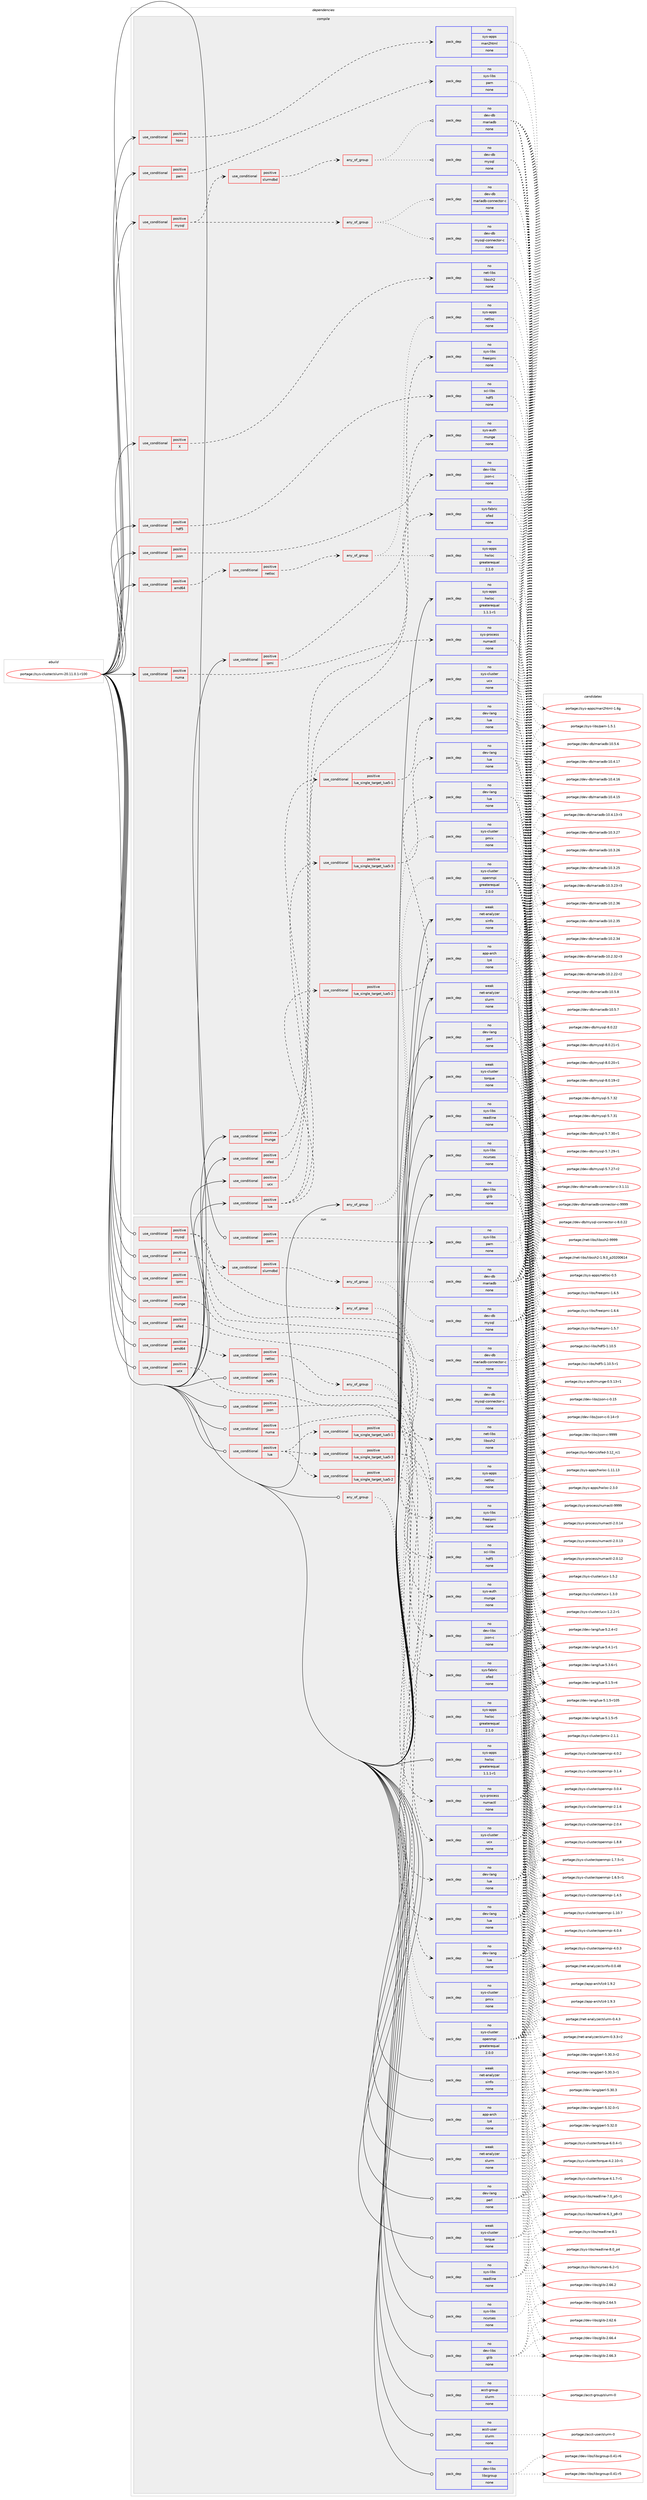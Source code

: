 digraph prolog {

# *************
# Graph options
# *************

newrank=true;
concentrate=true;
compound=true;
graph [rankdir=LR,fontname=Helvetica,fontsize=10,ranksep=1.5];#, ranksep=2.5, nodesep=0.2];
edge  [arrowhead=vee];
node  [fontname=Helvetica,fontsize=10];

# **********
# The ebuild
# **********

subgraph cluster_leftcol {
color=gray;
rank=same;
label=<<i>ebuild</i>>;
id [label="portage://sys-cluster/slurm-20.11.0.1-r100", color=red, width=4, href="../sys-cluster/slurm-20.11.0.1-r100.svg"];
}

# ****************
# The dependencies
# ****************

subgraph cluster_midcol {
color=gray;
label=<<i>dependencies</i>>;
subgraph cluster_compile {
fillcolor="#eeeeee";
style=filled;
label=<<i>compile</i>>;
subgraph any75 {
dependency5243 [label=<<TABLE BORDER="0" CELLBORDER="1" CELLSPACING="0" CELLPADDING="4"><TR><TD CELLPADDING="10">any_of_group</TD></TR></TABLE>>, shape=none, color=red];subgraph pack4034 {
dependency5244 [label=<<TABLE BORDER="0" CELLBORDER="1" CELLSPACING="0" CELLPADDING="4" WIDTH="220"><TR><TD ROWSPAN="6" CELLPADDING="30">pack_dep</TD></TR><TR><TD WIDTH="110">no</TD></TR><TR><TD>sys-cluster</TD></TR><TR><TD>pmix</TD></TR><TR><TD>none</TD></TR><TR><TD></TD></TR></TABLE>>, shape=none, color=blue];
}
dependency5243:e -> dependency5244:w [weight=20,style="dotted",arrowhead="oinv"];
subgraph pack4035 {
dependency5245 [label=<<TABLE BORDER="0" CELLBORDER="1" CELLSPACING="0" CELLPADDING="4" WIDTH="220"><TR><TD ROWSPAN="6" CELLPADDING="30">pack_dep</TD></TR><TR><TD WIDTH="110">no</TD></TR><TR><TD>sys-cluster</TD></TR><TR><TD>openmpi</TD></TR><TR><TD>greaterequal</TD></TR><TR><TD>2.0.0</TD></TR></TABLE>>, shape=none, color=blue];
}
dependency5243:e -> dependency5245:w [weight=20,style="dotted",arrowhead="oinv"];
}
id:e -> dependency5243:w [weight=20,style="solid",arrowhead="vee"];
subgraph cond1126 {
dependency5246 [label=<<TABLE BORDER="0" CELLBORDER="1" CELLSPACING="0" CELLPADDING="4"><TR><TD ROWSPAN="3" CELLPADDING="10">use_conditional</TD></TR><TR><TD>positive</TD></TR><TR><TD>X</TD></TR></TABLE>>, shape=none, color=red];
subgraph pack4036 {
dependency5247 [label=<<TABLE BORDER="0" CELLBORDER="1" CELLSPACING="0" CELLPADDING="4" WIDTH="220"><TR><TD ROWSPAN="6" CELLPADDING="30">pack_dep</TD></TR><TR><TD WIDTH="110">no</TD></TR><TR><TD>net-libs</TD></TR><TR><TD>libssh2</TD></TR><TR><TD>none</TD></TR><TR><TD></TD></TR></TABLE>>, shape=none, color=blue];
}
dependency5246:e -> dependency5247:w [weight=20,style="dashed",arrowhead="vee"];
}
id:e -> dependency5246:w [weight=20,style="solid",arrowhead="vee"];
subgraph cond1127 {
dependency5248 [label=<<TABLE BORDER="0" CELLBORDER="1" CELLSPACING="0" CELLPADDING="4"><TR><TD ROWSPAN="3" CELLPADDING="10">use_conditional</TD></TR><TR><TD>positive</TD></TR><TR><TD>amd64</TD></TR></TABLE>>, shape=none, color=red];
subgraph cond1128 {
dependency5249 [label=<<TABLE BORDER="0" CELLBORDER="1" CELLSPACING="0" CELLPADDING="4"><TR><TD ROWSPAN="3" CELLPADDING="10">use_conditional</TD></TR><TR><TD>positive</TD></TR><TR><TD>netloc</TD></TR></TABLE>>, shape=none, color=red];
subgraph any76 {
dependency5250 [label=<<TABLE BORDER="0" CELLBORDER="1" CELLSPACING="0" CELLPADDING="4"><TR><TD CELLPADDING="10">any_of_group</TD></TR></TABLE>>, shape=none, color=red];subgraph pack4037 {
dependency5251 [label=<<TABLE BORDER="0" CELLBORDER="1" CELLSPACING="0" CELLPADDING="4" WIDTH="220"><TR><TD ROWSPAN="6" CELLPADDING="30">pack_dep</TD></TR><TR><TD WIDTH="110">no</TD></TR><TR><TD>sys-apps</TD></TR><TR><TD>netloc</TD></TR><TR><TD>none</TD></TR><TR><TD></TD></TR></TABLE>>, shape=none, color=blue];
}
dependency5250:e -> dependency5251:w [weight=20,style="dotted",arrowhead="oinv"];
subgraph pack4038 {
dependency5252 [label=<<TABLE BORDER="0" CELLBORDER="1" CELLSPACING="0" CELLPADDING="4" WIDTH="220"><TR><TD ROWSPAN="6" CELLPADDING="30">pack_dep</TD></TR><TR><TD WIDTH="110">no</TD></TR><TR><TD>sys-apps</TD></TR><TR><TD>hwloc</TD></TR><TR><TD>greaterequal</TD></TR><TR><TD>2.1.0</TD></TR></TABLE>>, shape=none, color=blue];
}
dependency5250:e -> dependency5252:w [weight=20,style="dotted",arrowhead="oinv"];
}
dependency5249:e -> dependency5250:w [weight=20,style="dashed",arrowhead="vee"];
}
dependency5248:e -> dependency5249:w [weight=20,style="dashed",arrowhead="vee"];
}
id:e -> dependency5248:w [weight=20,style="solid",arrowhead="vee"];
subgraph cond1129 {
dependency5253 [label=<<TABLE BORDER="0" CELLBORDER="1" CELLSPACING="0" CELLPADDING="4"><TR><TD ROWSPAN="3" CELLPADDING="10">use_conditional</TD></TR><TR><TD>positive</TD></TR><TR><TD>hdf5</TD></TR></TABLE>>, shape=none, color=red];
subgraph pack4039 {
dependency5254 [label=<<TABLE BORDER="0" CELLBORDER="1" CELLSPACING="0" CELLPADDING="4" WIDTH="220"><TR><TD ROWSPAN="6" CELLPADDING="30">pack_dep</TD></TR><TR><TD WIDTH="110">no</TD></TR><TR><TD>sci-libs</TD></TR><TR><TD>hdf5</TD></TR><TR><TD>none</TD></TR><TR><TD></TD></TR></TABLE>>, shape=none, color=blue];
}
dependency5253:e -> dependency5254:w [weight=20,style="dashed",arrowhead="vee"];
}
id:e -> dependency5253:w [weight=20,style="solid",arrowhead="vee"];
subgraph cond1130 {
dependency5255 [label=<<TABLE BORDER="0" CELLBORDER="1" CELLSPACING="0" CELLPADDING="4"><TR><TD ROWSPAN="3" CELLPADDING="10">use_conditional</TD></TR><TR><TD>positive</TD></TR><TR><TD>html</TD></TR></TABLE>>, shape=none, color=red];
subgraph pack4040 {
dependency5256 [label=<<TABLE BORDER="0" CELLBORDER="1" CELLSPACING="0" CELLPADDING="4" WIDTH="220"><TR><TD ROWSPAN="6" CELLPADDING="30">pack_dep</TD></TR><TR><TD WIDTH="110">no</TD></TR><TR><TD>sys-apps</TD></TR><TR><TD>man2html</TD></TR><TR><TD>none</TD></TR><TR><TD></TD></TR></TABLE>>, shape=none, color=blue];
}
dependency5255:e -> dependency5256:w [weight=20,style="dashed",arrowhead="vee"];
}
id:e -> dependency5255:w [weight=20,style="solid",arrowhead="vee"];
subgraph cond1131 {
dependency5257 [label=<<TABLE BORDER="0" CELLBORDER="1" CELLSPACING="0" CELLPADDING="4"><TR><TD ROWSPAN="3" CELLPADDING="10">use_conditional</TD></TR><TR><TD>positive</TD></TR><TR><TD>ipmi</TD></TR></TABLE>>, shape=none, color=red];
subgraph pack4041 {
dependency5258 [label=<<TABLE BORDER="0" CELLBORDER="1" CELLSPACING="0" CELLPADDING="4" WIDTH="220"><TR><TD ROWSPAN="6" CELLPADDING="30">pack_dep</TD></TR><TR><TD WIDTH="110">no</TD></TR><TR><TD>sys-libs</TD></TR><TR><TD>freeipmi</TD></TR><TR><TD>none</TD></TR><TR><TD></TD></TR></TABLE>>, shape=none, color=blue];
}
dependency5257:e -> dependency5258:w [weight=20,style="dashed",arrowhead="vee"];
}
id:e -> dependency5257:w [weight=20,style="solid",arrowhead="vee"];
subgraph cond1132 {
dependency5259 [label=<<TABLE BORDER="0" CELLBORDER="1" CELLSPACING="0" CELLPADDING="4"><TR><TD ROWSPAN="3" CELLPADDING="10">use_conditional</TD></TR><TR><TD>positive</TD></TR><TR><TD>json</TD></TR></TABLE>>, shape=none, color=red];
subgraph pack4042 {
dependency5260 [label=<<TABLE BORDER="0" CELLBORDER="1" CELLSPACING="0" CELLPADDING="4" WIDTH="220"><TR><TD ROWSPAN="6" CELLPADDING="30">pack_dep</TD></TR><TR><TD WIDTH="110">no</TD></TR><TR><TD>dev-libs</TD></TR><TR><TD>json-c</TD></TR><TR><TD>none</TD></TR><TR><TD></TD></TR></TABLE>>, shape=none, color=blue];
}
dependency5259:e -> dependency5260:w [weight=20,style="dashed",arrowhead="vee"];
}
id:e -> dependency5259:w [weight=20,style="solid",arrowhead="vee"];
subgraph cond1133 {
dependency5261 [label=<<TABLE BORDER="0" CELLBORDER="1" CELLSPACING="0" CELLPADDING="4"><TR><TD ROWSPAN="3" CELLPADDING="10">use_conditional</TD></TR><TR><TD>positive</TD></TR><TR><TD>lua</TD></TR></TABLE>>, shape=none, color=red];
subgraph cond1134 {
dependency5262 [label=<<TABLE BORDER="0" CELLBORDER="1" CELLSPACING="0" CELLPADDING="4"><TR><TD ROWSPAN="3" CELLPADDING="10">use_conditional</TD></TR><TR><TD>positive</TD></TR><TR><TD>lua_single_target_lua5-1</TD></TR></TABLE>>, shape=none, color=red];
subgraph pack4043 {
dependency5263 [label=<<TABLE BORDER="0" CELLBORDER="1" CELLSPACING="0" CELLPADDING="4" WIDTH="220"><TR><TD ROWSPAN="6" CELLPADDING="30">pack_dep</TD></TR><TR><TD WIDTH="110">no</TD></TR><TR><TD>dev-lang</TD></TR><TR><TD>lua</TD></TR><TR><TD>none</TD></TR><TR><TD></TD></TR></TABLE>>, shape=none, color=blue];
}
dependency5262:e -> dependency5263:w [weight=20,style="dashed",arrowhead="vee"];
}
dependency5261:e -> dependency5262:w [weight=20,style="dashed",arrowhead="vee"];
subgraph cond1135 {
dependency5264 [label=<<TABLE BORDER="0" CELLBORDER="1" CELLSPACING="0" CELLPADDING="4"><TR><TD ROWSPAN="3" CELLPADDING="10">use_conditional</TD></TR><TR><TD>positive</TD></TR><TR><TD>lua_single_target_lua5-2</TD></TR></TABLE>>, shape=none, color=red];
subgraph pack4044 {
dependency5265 [label=<<TABLE BORDER="0" CELLBORDER="1" CELLSPACING="0" CELLPADDING="4" WIDTH="220"><TR><TD ROWSPAN="6" CELLPADDING="30">pack_dep</TD></TR><TR><TD WIDTH="110">no</TD></TR><TR><TD>dev-lang</TD></TR><TR><TD>lua</TD></TR><TR><TD>none</TD></TR><TR><TD></TD></TR></TABLE>>, shape=none, color=blue];
}
dependency5264:e -> dependency5265:w [weight=20,style="dashed",arrowhead="vee"];
}
dependency5261:e -> dependency5264:w [weight=20,style="dashed",arrowhead="vee"];
subgraph cond1136 {
dependency5266 [label=<<TABLE BORDER="0" CELLBORDER="1" CELLSPACING="0" CELLPADDING="4"><TR><TD ROWSPAN="3" CELLPADDING="10">use_conditional</TD></TR><TR><TD>positive</TD></TR><TR><TD>lua_single_target_lua5-3</TD></TR></TABLE>>, shape=none, color=red];
subgraph pack4045 {
dependency5267 [label=<<TABLE BORDER="0" CELLBORDER="1" CELLSPACING="0" CELLPADDING="4" WIDTH="220"><TR><TD ROWSPAN="6" CELLPADDING="30">pack_dep</TD></TR><TR><TD WIDTH="110">no</TD></TR><TR><TD>dev-lang</TD></TR><TR><TD>lua</TD></TR><TR><TD>none</TD></TR><TR><TD></TD></TR></TABLE>>, shape=none, color=blue];
}
dependency5266:e -> dependency5267:w [weight=20,style="dashed",arrowhead="vee"];
}
dependency5261:e -> dependency5266:w [weight=20,style="dashed",arrowhead="vee"];
}
id:e -> dependency5261:w [weight=20,style="solid",arrowhead="vee"];
subgraph cond1137 {
dependency5268 [label=<<TABLE BORDER="0" CELLBORDER="1" CELLSPACING="0" CELLPADDING="4"><TR><TD ROWSPAN="3" CELLPADDING="10">use_conditional</TD></TR><TR><TD>positive</TD></TR><TR><TD>munge</TD></TR></TABLE>>, shape=none, color=red];
subgraph pack4046 {
dependency5269 [label=<<TABLE BORDER="0" CELLBORDER="1" CELLSPACING="0" CELLPADDING="4" WIDTH="220"><TR><TD ROWSPAN="6" CELLPADDING="30">pack_dep</TD></TR><TR><TD WIDTH="110">no</TD></TR><TR><TD>sys-auth</TD></TR><TR><TD>munge</TD></TR><TR><TD>none</TD></TR><TR><TD></TD></TR></TABLE>>, shape=none, color=blue];
}
dependency5268:e -> dependency5269:w [weight=20,style="dashed",arrowhead="vee"];
}
id:e -> dependency5268:w [weight=20,style="solid",arrowhead="vee"];
subgraph cond1138 {
dependency5270 [label=<<TABLE BORDER="0" CELLBORDER="1" CELLSPACING="0" CELLPADDING="4"><TR><TD ROWSPAN="3" CELLPADDING="10">use_conditional</TD></TR><TR><TD>positive</TD></TR><TR><TD>mysql</TD></TR></TABLE>>, shape=none, color=red];
subgraph any77 {
dependency5271 [label=<<TABLE BORDER="0" CELLBORDER="1" CELLSPACING="0" CELLPADDING="4"><TR><TD CELLPADDING="10">any_of_group</TD></TR></TABLE>>, shape=none, color=red];subgraph pack4047 {
dependency5272 [label=<<TABLE BORDER="0" CELLBORDER="1" CELLSPACING="0" CELLPADDING="4" WIDTH="220"><TR><TD ROWSPAN="6" CELLPADDING="30">pack_dep</TD></TR><TR><TD WIDTH="110">no</TD></TR><TR><TD>dev-db</TD></TR><TR><TD>mariadb-connector-c</TD></TR><TR><TD>none</TD></TR><TR><TD></TD></TR></TABLE>>, shape=none, color=blue];
}
dependency5271:e -> dependency5272:w [weight=20,style="dotted",arrowhead="oinv"];
subgraph pack4048 {
dependency5273 [label=<<TABLE BORDER="0" CELLBORDER="1" CELLSPACING="0" CELLPADDING="4" WIDTH="220"><TR><TD ROWSPAN="6" CELLPADDING="30">pack_dep</TD></TR><TR><TD WIDTH="110">no</TD></TR><TR><TD>dev-db</TD></TR><TR><TD>mysql-connector-c</TD></TR><TR><TD>none</TD></TR><TR><TD></TD></TR></TABLE>>, shape=none, color=blue];
}
dependency5271:e -> dependency5273:w [weight=20,style="dotted",arrowhead="oinv"];
}
dependency5270:e -> dependency5271:w [weight=20,style="dashed",arrowhead="vee"];
subgraph cond1139 {
dependency5274 [label=<<TABLE BORDER="0" CELLBORDER="1" CELLSPACING="0" CELLPADDING="4"><TR><TD ROWSPAN="3" CELLPADDING="10">use_conditional</TD></TR><TR><TD>positive</TD></TR><TR><TD>slurmdbd</TD></TR></TABLE>>, shape=none, color=red];
subgraph any78 {
dependency5275 [label=<<TABLE BORDER="0" CELLBORDER="1" CELLSPACING="0" CELLPADDING="4"><TR><TD CELLPADDING="10">any_of_group</TD></TR></TABLE>>, shape=none, color=red];subgraph pack4049 {
dependency5276 [label=<<TABLE BORDER="0" CELLBORDER="1" CELLSPACING="0" CELLPADDING="4" WIDTH="220"><TR><TD ROWSPAN="6" CELLPADDING="30">pack_dep</TD></TR><TR><TD WIDTH="110">no</TD></TR><TR><TD>dev-db</TD></TR><TR><TD>mariadb</TD></TR><TR><TD>none</TD></TR><TR><TD></TD></TR></TABLE>>, shape=none, color=blue];
}
dependency5275:e -> dependency5276:w [weight=20,style="dotted",arrowhead="oinv"];
subgraph pack4050 {
dependency5277 [label=<<TABLE BORDER="0" CELLBORDER="1" CELLSPACING="0" CELLPADDING="4" WIDTH="220"><TR><TD ROWSPAN="6" CELLPADDING="30">pack_dep</TD></TR><TR><TD WIDTH="110">no</TD></TR><TR><TD>dev-db</TD></TR><TR><TD>mysql</TD></TR><TR><TD>none</TD></TR><TR><TD></TD></TR></TABLE>>, shape=none, color=blue];
}
dependency5275:e -> dependency5277:w [weight=20,style="dotted",arrowhead="oinv"];
}
dependency5274:e -> dependency5275:w [weight=20,style="dashed",arrowhead="vee"];
}
dependency5270:e -> dependency5274:w [weight=20,style="dashed",arrowhead="vee"];
}
id:e -> dependency5270:w [weight=20,style="solid",arrowhead="vee"];
subgraph cond1140 {
dependency5278 [label=<<TABLE BORDER="0" CELLBORDER="1" CELLSPACING="0" CELLPADDING="4"><TR><TD ROWSPAN="3" CELLPADDING="10">use_conditional</TD></TR><TR><TD>positive</TD></TR><TR><TD>numa</TD></TR></TABLE>>, shape=none, color=red];
subgraph pack4051 {
dependency5279 [label=<<TABLE BORDER="0" CELLBORDER="1" CELLSPACING="0" CELLPADDING="4" WIDTH="220"><TR><TD ROWSPAN="6" CELLPADDING="30">pack_dep</TD></TR><TR><TD WIDTH="110">no</TD></TR><TR><TD>sys-process</TD></TR><TR><TD>numactl</TD></TR><TR><TD>none</TD></TR><TR><TD></TD></TR></TABLE>>, shape=none, color=blue];
}
dependency5278:e -> dependency5279:w [weight=20,style="dashed",arrowhead="vee"];
}
id:e -> dependency5278:w [weight=20,style="solid",arrowhead="vee"];
subgraph cond1141 {
dependency5280 [label=<<TABLE BORDER="0" CELLBORDER="1" CELLSPACING="0" CELLPADDING="4"><TR><TD ROWSPAN="3" CELLPADDING="10">use_conditional</TD></TR><TR><TD>positive</TD></TR><TR><TD>ofed</TD></TR></TABLE>>, shape=none, color=red];
subgraph pack4052 {
dependency5281 [label=<<TABLE BORDER="0" CELLBORDER="1" CELLSPACING="0" CELLPADDING="4" WIDTH="220"><TR><TD ROWSPAN="6" CELLPADDING="30">pack_dep</TD></TR><TR><TD WIDTH="110">no</TD></TR><TR><TD>sys-fabric</TD></TR><TR><TD>ofed</TD></TR><TR><TD>none</TD></TR><TR><TD></TD></TR></TABLE>>, shape=none, color=blue];
}
dependency5280:e -> dependency5281:w [weight=20,style="dashed",arrowhead="vee"];
}
id:e -> dependency5280:w [weight=20,style="solid",arrowhead="vee"];
subgraph cond1142 {
dependency5282 [label=<<TABLE BORDER="0" CELLBORDER="1" CELLSPACING="0" CELLPADDING="4"><TR><TD ROWSPAN="3" CELLPADDING="10">use_conditional</TD></TR><TR><TD>positive</TD></TR><TR><TD>pam</TD></TR></TABLE>>, shape=none, color=red];
subgraph pack4053 {
dependency5283 [label=<<TABLE BORDER="0" CELLBORDER="1" CELLSPACING="0" CELLPADDING="4" WIDTH="220"><TR><TD ROWSPAN="6" CELLPADDING="30">pack_dep</TD></TR><TR><TD WIDTH="110">no</TD></TR><TR><TD>sys-libs</TD></TR><TR><TD>pam</TD></TR><TR><TD>none</TD></TR><TR><TD></TD></TR></TABLE>>, shape=none, color=blue];
}
dependency5282:e -> dependency5283:w [weight=20,style="dashed",arrowhead="vee"];
}
id:e -> dependency5282:w [weight=20,style="solid",arrowhead="vee"];
subgraph cond1143 {
dependency5284 [label=<<TABLE BORDER="0" CELLBORDER="1" CELLSPACING="0" CELLPADDING="4"><TR><TD ROWSPAN="3" CELLPADDING="10">use_conditional</TD></TR><TR><TD>positive</TD></TR><TR><TD>ucx</TD></TR></TABLE>>, shape=none, color=red];
subgraph pack4054 {
dependency5285 [label=<<TABLE BORDER="0" CELLBORDER="1" CELLSPACING="0" CELLPADDING="4" WIDTH="220"><TR><TD ROWSPAN="6" CELLPADDING="30">pack_dep</TD></TR><TR><TD WIDTH="110">no</TD></TR><TR><TD>sys-cluster</TD></TR><TR><TD>ucx</TD></TR><TR><TD>none</TD></TR><TR><TD></TD></TR></TABLE>>, shape=none, color=blue];
}
dependency5284:e -> dependency5285:w [weight=20,style="dashed",arrowhead="vee"];
}
id:e -> dependency5284:w [weight=20,style="solid",arrowhead="vee"];
subgraph pack4055 {
dependency5286 [label=<<TABLE BORDER="0" CELLBORDER="1" CELLSPACING="0" CELLPADDING="4" WIDTH="220"><TR><TD ROWSPAN="6" CELLPADDING="30">pack_dep</TD></TR><TR><TD WIDTH="110">no</TD></TR><TR><TD>app-arch</TD></TR><TR><TD>lz4</TD></TR><TR><TD>none</TD></TR><TR><TD></TD></TR></TABLE>>, shape=none, color=blue];
}
id:e -> dependency5286:w [weight=20,style="solid",arrowhead="vee"];
subgraph pack4056 {
dependency5287 [label=<<TABLE BORDER="0" CELLBORDER="1" CELLSPACING="0" CELLPADDING="4" WIDTH="220"><TR><TD ROWSPAN="6" CELLPADDING="30">pack_dep</TD></TR><TR><TD WIDTH="110">no</TD></TR><TR><TD>dev-lang</TD></TR><TR><TD>perl</TD></TR><TR><TD>none</TD></TR><TR><TD></TD></TR></TABLE>>, shape=none, color=blue];
}
id:e -> dependency5287:w [weight=20,style="solid",arrowhead="vee"];
subgraph pack4057 {
dependency5288 [label=<<TABLE BORDER="0" CELLBORDER="1" CELLSPACING="0" CELLPADDING="4" WIDTH="220"><TR><TD ROWSPAN="6" CELLPADDING="30">pack_dep</TD></TR><TR><TD WIDTH="110">no</TD></TR><TR><TD>dev-libs</TD></TR><TR><TD>glib</TD></TR><TR><TD>none</TD></TR><TR><TD></TD></TR></TABLE>>, shape=none, color=blue];
}
id:e -> dependency5288:w [weight=20,style="solid",arrowhead="vee"];
subgraph pack4058 {
dependency5289 [label=<<TABLE BORDER="0" CELLBORDER="1" CELLSPACING="0" CELLPADDING="4" WIDTH="220"><TR><TD ROWSPAN="6" CELLPADDING="30">pack_dep</TD></TR><TR><TD WIDTH="110">no</TD></TR><TR><TD>sys-apps</TD></TR><TR><TD>hwloc</TD></TR><TR><TD>greaterequal</TD></TR><TR><TD>1.1.1-r1</TD></TR></TABLE>>, shape=none, color=blue];
}
id:e -> dependency5289:w [weight=20,style="solid",arrowhead="vee"];
subgraph pack4059 {
dependency5290 [label=<<TABLE BORDER="0" CELLBORDER="1" CELLSPACING="0" CELLPADDING="4" WIDTH="220"><TR><TD ROWSPAN="6" CELLPADDING="30">pack_dep</TD></TR><TR><TD WIDTH="110">no</TD></TR><TR><TD>sys-libs</TD></TR><TR><TD>ncurses</TD></TR><TR><TD>none</TD></TR><TR><TD></TD></TR></TABLE>>, shape=none, color=blue];
}
id:e -> dependency5290:w [weight=20,style="solid",arrowhead="vee"];
subgraph pack4060 {
dependency5291 [label=<<TABLE BORDER="0" CELLBORDER="1" CELLSPACING="0" CELLPADDING="4" WIDTH="220"><TR><TD ROWSPAN="6" CELLPADDING="30">pack_dep</TD></TR><TR><TD WIDTH="110">no</TD></TR><TR><TD>sys-libs</TD></TR><TR><TD>readline</TD></TR><TR><TD>none</TD></TR><TR><TD></TD></TR></TABLE>>, shape=none, color=blue];
}
id:e -> dependency5291:w [weight=20,style="solid",arrowhead="vee"];
subgraph pack4061 {
dependency5292 [label=<<TABLE BORDER="0" CELLBORDER="1" CELLSPACING="0" CELLPADDING="4" WIDTH="220"><TR><TD ROWSPAN="6" CELLPADDING="30">pack_dep</TD></TR><TR><TD WIDTH="110">weak</TD></TR><TR><TD>net-analyzer</TD></TR><TR><TD>sinfo</TD></TR><TR><TD>none</TD></TR><TR><TD></TD></TR></TABLE>>, shape=none, color=blue];
}
id:e -> dependency5292:w [weight=20,style="solid",arrowhead="vee"];
subgraph pack4062 {
dependency5293 [label=<<TABLE BORDER="0" CELLBORDER="1" CELLSPACING="0" CELLPADDING="4" WIDTH="220"><TR><TD ROWSPAN="6" CELLPADDING="30">pack_dep</TD></TR><TR><TD WIDTH="110">weak</TD></TR><TR><TD>net-analyzer</TD></TR><TR><TD>slurm</TD></TR><TR><TD>none</TD></TR><TR><TD></TD></TR></TABLE>>, shape=none, color=blue];
}
id:e -> dependency5293:w [weight=20,style="solid",arrowhead="vee"];
subgraph pack4063 {
dependency5294 [label=<<TABLE BORDER="0" CELLBORDER="1" CELLSPACING="0" CELLPADDING="4" WIDTH="220"><TR><TD ROWSPAN="6" CELLPADDING="30">pack_dep</TD></TR><TR><TD WIDTH="110">weak</TD></TR><TR><TD>sys-cluster</TD></TR><TR><TD>torque</TD></TR><TR><TD>none</TD></TR><TR><TD></TD></TR></TABLE>>, shape=none, color=blue];
}
id:e -> dependency5294:w [weight=20,style="solid",arrowhead="vee"];
}
subgraph cluster_compileandrun {
fillcolor="#eeeeee";
style=filled;
label=<<i>compile and run</i>>;
}
subgraph cluster_run {
fillcolor="#eeeeee";
style=filled;
label=<<i>run</i>>;
subgraph any79 {
dependency5295 [label=<<TABLE BORDER="0" CELLBORDER="1" CELLSPACING="0" CELLPADDING="4"><TR><TD CELLPADDING="10">any_of_group</TD></TR></TABLE>>, shape=none, color=red];subgraph pack4064 {
dependency5296 [label=<<TABLE BORDER="0" CELLBORDER="1" CELLSPACING="0" CELLPADDING="4" WIDTH="220"><TR><TD ROWSPAN="6" CELLPADDING="30">pack_dep</TD></TR><TR><TD WIDTH="110">no</TD></TR><TR><TD>sys-cluster</TD></TR><TR><TD>pmix</TD></TR><TR><TD>none</TD></TR><TR><TD></TD></TR></TABLE>>, shape=none, color=blue];
}
dependency5295:e -> dependency5296:w [weight=20,style="dotted",arrowhead="oinv"];
subgraph pack4065 {
dependency5297 [label=<<TABLE BORDER="0" CELLBORDER="1" CELLSPACING="0" CELLPADDING="4" WIDTH="220"><TR><TD ROWSPAN="6" CELLPADDING="30">pack_dep</TD></TR><TR><TD WIDTH="110">no</TD></TR><TR><TD>sys-cluster</TD></TR><TR><TD>openmpi</TD></TR><TR><TD>greaterequal</TD></TR><TR><TD>2.0.0</TD></TR></TABLE>>, shape=none, color=blue];
}
dependency5295:e -> dependency5297:w [weight=20,style="dotted",arrowhead="oinv"];
}
id:e -> dependency5295:w [weight=20,style="solid",arrowhead="odot"];
subgraph cond1144 {
dependency5298 [label=<<TABLE BORDER="0" CELLBORDER="1" CELLSPACING="0" CELLPADDING="4"><TR><TD ROWSPAN="3" CELLPADDING="10">use_conditional</TD></TR><TR><TD>positive</TD></TR><TR><TD>X</TD></TR></TABLE>>, shape=none, color=red];
subgraph pack4066 {
dependency5299 [label=<<TABLE BORDER="0" CELLBORDER="1" CELLSPACING="0" CELLPADDING="4" WIDTH="220"><TR><TD ROWSPAN="6" CELLPADDING="30">pack_dep</TD></TR><TR><TD WIDTH="110">no</TD></TR><TR><TD>net-libs</TD></TR><TR><TD>libssh2</TD></TR><TR><TD>none</TD></TR><TR><TD></TD></TR></TABLE>>, shape=none, color=blue];
}
dependency5298:e -> dependency5299:w [weight=20,style="dashed",arrowhead="vee"];
}
id:e -> dependency5298:w [weight=20,style="solid",arrowhead="odot"];
subgraph cond1145 {
dependency5300 [label=<<TABLE BORDER="0" CELLBORDER="1" CELLSPACING="0" CELLPADDING="4"><TR><TD ROWSPAN="3" CELLPADDING="10">use_conditional</TD></TR><TR><TD>positive</TD></TR><TR><TD>amd64</TD></TR></TABLE>>, shape=none, color=red];
subgraph cond1146 {
dependency5301 [label=<<TABLE BORDER="0" CELLBORDER="1" CELLSPACING="0" CELLPADDING="4"><TR><TD ROWSPAN="3" CELLPADDING="10">use_conditional</TD></TR><TR><TD>positive</TD></TR><TR><TD>netloc</TD></TR></TABLE>>, shape=none, color=red];
subgraph any80 {
dependency5302 [label=<<TABLE BORDER="0" CELLBORDER="1" CELLSPACING="0" CELLPADDING="4"><TR><TD CELLPADDING="10">any_of_group</TD></TR></TABLE>>, shape=none, color=red];subgraph pack4067 {
dependency5303 [label=<<TABLE BORDER="0" CELLBORDER="1" CELLSPACING="0" CELLPADDING="4" WIDTH="220"><TR><TD ROWSPAN="6" CELLPADDING="30">pack_dep</TD></TR><TR><TD WIDTH="110">no</TD></TR><TR><TD>sys-apps</TD></TR><TR><TD>netloc</TD></TR><TR><TD>none</TD></TR><TR><TD></TD></TR></TABLE>>, shape=none, color=blue];
}
dependency5302:e -> dependency5303:w [weight=20,style="dotted",arrowhead="oinv"];
subgraph pack4068 {
dependency5304 [label=<<TABLE BORDER="0" CELLBORDER="1" CELLSPACING="0" CELLPADDING="4" WIDTH="220"><TR><TD ROWSPAN="6" CELLPADDING="30">pack_dep</TD></TR><TR><TD WIDTH="110">no</TD></TR><TR><TD>sys-apps</TD></TR><TR><TD>hwloc</TD></TR><TR><TD>greaterequal</TD></TR><TR><TD>2.1.0</TD></TR></TABLE>>, shape=none, color=blue];
}
dependency5302:e -> dependency5304:w [weight=20,style="dotted",arrowhead="oinv"];
}
dependency5301:e -> dependency5302:w [weight=20,style="dashed",arrowhead="vee"];
}
dependency5300:e -> dependency5301:w [weight=20,style="dashed",arrowhead="vee"];
}
id:e -> dependency5300:w [weight=20,style="solid",arrowhead="odot"];
subgraph cond1147 {
dependency5305 [label=<<TABLE BORDER="0" CELLBORDER="1" CELLSPACING="0" CELLPADDING="4"><TR><TD ROWSPAN="3" CELLPADDING="10">use_conditional</TD></TR><TR><TD>positive</TD></TR><TR><TD>hdf5</TD></TR></TABLE>>, shape=none, color=red];
subgraph pack4069 {
dependency5306 [label=<<TABLE BORDER="0" CELLBORDER="1" CELLSPACING="0" CELLPADDING="4" WIDTH="220"><TR><TD ROWSPAN="6" CELLPADDING="30">pack_dep</TD></TR><TR><TD WIDTH="110">no</TD></TR><TR><TD>sci-libs</TD></TR><TR><TD>hdf5</TD></TR><TR><TD>none</TD></TR><TR><TD></TD></TR></TABLE>>, shape=none, color=blue];
}
dependency5305:e -> dependency5306:w [weight=20,style="dashed",arrowhead="vee"];
}
id:e -> dependency5305:w [weight=20,style="solid",arrowhead="odot"];
subgraph cond1148 {
dependency5307 [label=<<TABLE BORDER="0" CELLBORDER="1" CELLSPACING="0" CELLPADDING="4"><TR><TD ROWSPAN="3" CELLPADDING="10">use_conditional</TD></TR><TR><TD>positive</TD></TR><TR><TD>ipmi</TD></TR></TABLE>>, shape=none, color=red];
subgraph pack4070 {
dependency5308 [label=<<TABLE BORDER="0" CELLBORDER="1" CELLSPACING="0" CELLPADDING="4" WIDTH="220"><TR><TD ROWSPAN="6" CELLPADDING="30">pack_dep</TD></TR><TR><TD WIDTH="110">no</TD></TR><TR><TD>sys-libs</TD></TR><TR><TD>freeipmi</TD></TR><TR><TD>none</TD></TR><TR><TD></TD></TR></TABLE>>, shape=none, color=blue];
}
dependency5307:e -> dependency5308:w [weight=20,style="dashed",arrowhead="vee"];
}
id:e -> dependency5307:w [weight=20,style="solid",arrowhead="odot"];
subgraph cond1149 {
dependency5309 [label=<<TABLE BORDER="0" CELLBORDER="1" CELLSPACING="0" CELLPADDING="4"><TR><TD ROWSPAN="3" CELLPADDING="10">use_conditional</TD></TR><TR><TD>positive</TD></TR><TR><TD>json</TD></TR></TABLE>>, shape=none, color=red];
subgraph pack4071 {
dependency5310 [label=<<TABLE BORDER="0" CELLBORDER="1" CELLSPACING="0" CELLPADDING="4" WIDTH="220"><TR><TD ROWSPAN="6" CELLPADDING="30">pack_dep</TD></TR><TR><TD WIDTH="110">no</TD></TR><TR><TD>dev-libs</TD></TR><TR><TD>json-c</TD></TR><TR><TD>none</TD></TR><TR><TD></TD></TR></TABLE>>, shape=none, color=blue];
}
dependency5309:e -> dependency5310:w [weight=20,style="dashed",arrowhead="vee"];
}
id:e -> dependency5309:w [weight=20,style="solid",arrowhead="odot"];
subgraph cond1150 {
dependency5311 [label=<<TABLE BORDER="0" CELLBORDER="1" CELLSPACING="0" CELLPADDING="4"><TR><TD ROWSPAN="3" CELLPADDING="10">use_conditional</TD></TR><TR><TD>positive</TD></TR><TR><TD>lua</TD></TR></TABLE>>, shape=none, color=red];
subgraph cond1151 {
dependency5312 [label=<<TABLE BORDER="0" CELLBORDER="1" CELLSPACING="0" CELLPADDING="4"><TR><TD ROWSPAN="3" CELLPADDING="10">use_conditional</TD></TR><TR><TD>positive</TD></TR><TR><TD>lua_single_target_lua5-1</TD></TR></TABLE>>, shape=none, color=red];
subgraph pack4072 {
dependency5313 [label=<<TABLE BORDER="0" CELLBORDER="1" CELLSPACING="0" CELLPADDING="4" WIDTH="220"><TR><TD ROWSPAN="6" CELLPADDING="30">pack_dep</TD></TR><TR><TD WIDTH="110">no</TD></TR><TR><TD>dev-lang</TD></TR><TR><TD>lua</TD></TR><TR><TD>none</TD></TR><TR><TD></TD></TR></TABLE>>, shape=none, color=blue];
}
dependency5312:e -> dependency5313:w [weight=20,style="dashed",arrowhead="vee"];
}
dependency5311:e -> dependency5312:w [weight=20,style="dashed",arrowhead="vee"];
subgraph cond1152 {
dependency5314 [label=<<TABLE BORDER="0" CELLBORDER="1" CELLSPACING="0" CELLPADDING="4"><TR><TD ROWSPAN="3" CELLPADDING="10">use_conditional</TD></TR><TR><TD>positive</TD></TR><TR><TD>lua_single_target_lua5-2</TD></TR></TABLE>>, shape=none, color=red];
subgraph pack4073 {
dependency5315 [label=<<TABLE BORDER="0" CELLBORDER="1" CELLSPACING="0" CELLPADDING="4" WIDTH="220"><TR><TD ROWSPAN="6" CELLPADDING="30">pack_dep</TD></TR><TR><TD WIDTH="110">no</TD></TR><TR><TD>dev-lang</TD></TR><TR><TD>lua</TD></TR><TR><TD>none</TD></TR><TR><TD></TD></TR></TABLE>>, shape=none, color=blue];
}
dependency5314:e -> dependency5315:w [weight=20,style="dashed",arrowhead="vee"];
}
dependency5311:e -> dependency5314:w [weight=20,style="dashed",arrowhead="vee"];
subgraph cond1153 {
dependency5316 [label=<<TABLE BORDER="0" CELLBORDER="1" CELLSPACING="0" CELLPADDING="4"><TR><TD ROWSPAN="3" CELLPADDING="10">use_conditional</TD></TR><TR><TD>positive</TD></TR><TR><TD>lua_single_target_lua5-3</TD></TR></TABLE>>, shape=none, color=red];
subgraph pack4074 {
dependency5317 [label=<<TABLE BORDER="0" CELLBORDER="1" CELLSPACING="0" CELLPADDING="4" WIDTH="220"><TR><TD ROWSPAN="6" CELLPADDING="30">pack_dep</TD></TR><TR><TD WIDTH="110">no</TD></TR><TR><TD>dev-lang</TD></TR><TR><TD>lua</TD></TR><TR><TD>none</TD></TR><TR><TD></TD></TR></TABLE>>, shape=none, color=blue];
}
dependency5316:e -> dependency5317:w [weight=20,style="dashed",arrowhead="vee"];
}
dependency5311:e -> dependency5316:w [weight=20,style="dashed",arrowhead="vee"];
}
id:e -> dependency5311:w [weight=20,style="solid",arrowhead="odot"];
subgraph cond1154 {
dependency5318 [label=<<TABLE BORDER="0" CELLBORDER="1" CELLSPACING="0" CELLPADDING="4"><TR><TD ROWSPAN="3" CELLPADDING="10">use_conditional</TD></TR><TR><TD>positive</TD></TR><TR><TD>munge</TD></TR></TABLE>>, shape=none, color=red];
subgraph pack4075 {
dependency5319 [label=<<TABLE BORDER="0" CELLBORDER="1" CELLSPACING="0" CELLPADDING="4" WIDTH="220"><TR><TD ROWSPAN="6" CELLPADDING="30">pack_dep</TD></TR><TR><TD WIDTH="110">no</TD></TR><TR><TD>sys-auth</TD></TR><TR><TD>munge</TD></TR><TR><TD>none</TD></TR><TR><TD></TD></TR></TABLE>>, shape=none, color=blue];
}
dependency5318:e -> dependency5319:w [weight=20,style="dashed",arrowhead="vee"];
}
id:e -> dependency5318:w [weight=20,style="solid",arrowhead="odot"];
subgraph cond1155 {
dependency5320 [label=<<TABLE BORDER="0" CELLBORDER="1" CELLSPACING="0" CELLPADDING="4"><TR><TD ROWSPAN="3" CELLPADDING="10">use_conditional</TD></TR><TR><TD>positive</TD></TR><TR><TD>mysql</TD></TR></TABLE>>, shape=none, color=red];
subgraph any81 {
dependency5321 [label=<<TABLE BORDER="0" CELLBORDER="1" CELLSPACING="0" CELLPADDING="4"><TR><TD CELLPADDING="10">any_of_group</TD></TR></TABLE>>, shape=none, color=red];subgraph pack4076 {
dependency5322 [label=<<TABLE BORDER="0" CELLBORDER="1" CELLSPACING="0" CELLPADDING="4" WIDTH="220"><TR><TD ROWSPAN="6" CELLPADDING="30">pack_dep</TD></TR><TR><TD WIDTH="110">no</TD></TR><TR><TD>dev-db</TD></TR><TR><TD>mariadb-connector-c</TD></TR><TR><TD>none</TD></TR><TR><TD></TD></TR></TABLE>>, shape=none, color=blue];
}
dependency5321:e -> dependency5322:w [weight=20,style="dotted",arrowhead="oinv"];
subgraph pack4077 {
dependency5323 [label=<<TABLE BORDER="0" CELLBORDER="1" CELLSPACING="0" CELLPADDING="4" WIDTH="220"><TR><TD ROWSPAN="6" CELLPADDING="30">pack_dep</TD></TR><TR><TD WIDTH="110">no</TD></TR><TR><TD>dev-db</TD></TR><TR><TD>mysql-connector-c</TD></TR><TR><TD>none</TD></TR><TR><TD></TD></TR></TABLE>>, shape=none, color=blue];
}
dependency5321:e -> dependency5323:w [weight=20,style="dotted",arrowhead="oinv"];
}
dependency5320:e -> dependency5321:w [weight=20,style="dashed",arrowhead="vee"];
subgraph cond1156 {
dependency5324 [label=<<TABLE BORDER="0" CELLBORDER="1" CELLSPACING="0" CELLPADDING="4"><TR><TD ROWSPAN="3" CELLPADDING="10">use_conditional</TD></TR><TR><TD>positive</TD></TR><TR><TD>slurmdbd</TD></TR></TABLE>>, shape=none, color=red];
subgraph any82 {
dependency5325 [label=<<TABLE BORDER="0" CELLBORDER="1" CELLSPACING="0" CELLPADDING="4"><TR><TD CELLPADDING="10">any_of_group</TD></TR></TABLE>>, shape=none, color=red];subgraph pack4078 {
dependency5326 [label=<<TABLE BORDER="0" CELLBORDER="1" CELLSPACING="0" CELLPADDING="4" WIDTH="220"><TR><TD ROWSPAN="6" CELLPADDING="30">pack_dep</TD></TR><TR><TD WIDTH="110">no</TD></TR><TR><TD>dev-db</TD></TR><TR><TD>mariadb</TD></TR><TR><TD>none</TD></TR><TR><TD></TD></TR></TABLE>>, shape=none, color=blue];
}
dependency5325:e -> dependency5326:w [weight=20,style="dotted",arrowhead="oinv"];
subgraph pack4079 {
dependency5327 [label=<<TABLE BORDER="0" CELLBORDER="1" CELLSPACING="0" CELLPADDING="4" WIDTH="220"><TR><TD ROWSPAN="6" CELLPADDING="30">pack_dep</TD></TR><TR><TD WIDTH="110">no</TD></TR><TR><TD>dev-db</TD></TR><TR><TD>mysql</TD></TR><TR><TD>none</TD></TR><TR><TD></TD></TR></TABLE>>, shape=none, color=blue];
}
dependency5325:e -> dependency5327:w [weight=20,style="dotted",arrowhead="oinv"];
}
dependency5324:e -> dependency5325:w [weight=20,style="dashed",arrowhead="vee"];
}
dependency5320:e -> dependency5324:w [weight=20,style="dashed",arrowhead="vee"];
}
id:e -> dependency5320:w [weight=20,style="solid",arrowhead="odot"];
subgraph cond1157 {
dependency5328 [label=<<TABLE BORDER="0" CELLBORDER="1" CELLSPACING="0" CELLPADDING="4"><TR><TD ROWSPAN="3" CELLPADDING="10">use_conditional</TD></TR><TR><TD>positive</TD></TR><TR><TD>numa</TD></TR></TABLE>>, shape=none, color=red];
subgraph pack4080 {
dependency5329 [label=<<TABLE BORDER="0" CELLBORDER="1" CELLSPACING="0" CELLPADDING="4" WIDTH="220"><TR><TD ROWSPAN="6" CELLPADDING="30">pack_dep</TD></TR><TR><TD WIDTH="110">no</TD></TR><TR><TD>sys-process</TD></TR><TR><TD>numactl</TD></TR><TR><TD>none</TD></TR><TR><TD></TD></TR></TABLE>>, shape=none, color=blue];
}
dependency5328:e -> dependency5329:w [weight=20,style="dashed",arrowhead="vee"];
}
id:e -> dependency5328:w [weight=20,style="solid",arrowhead="odot"];
subgraph cond1158 {
dependency5330 [label=<<TABLE BORDER="0" CELLBORDER="1" CELLSPACING="0" CELLPADDING="4"><TR><TD ROWSPAN="3" CELLPADDING="10">use_conditional</TD></TR><TR><TD>positive</TD></TR><TR><TD>ofed</TD></TR></TABLE>>, shape=none, color=red];
subgraph pack4081 {
dependency5331 [label=<<TABLE BORDER="0" CELLBORDER="1" CELLSPACING="0" CELLPADDING="4" WIDTH="220"><TR><TD ROWSPAN="6" CELLPADDING="30">pack_dep</TD></TR><TR><TD WIDTH="110">no</TD></TR><TR><TD>sys-fabric</TD></TR><TR><TD>ofed</TD></TR><TR><TD>none</TD></TR><TR><TD></TD></TR></TABLE>>, shape=none, color=blue];
}
dependency5330:e -> dependency5331:w [weight=20,style="dashed",arrowhead="vee"];
}
id:e -> dependency5330:w [weight=20,style="solid",arrowhead="odot"];
subgraph cond1159 {
dependency5332 [label=<<TABLE BORDER="0" CELLBORDER="1" CELLSPACING="0" CELLPADDING="4"><TR><TD ROWSPAN="3" CELLPADDING="10">use_conditional</TD></TR><TR><TD>positive</TD></TR><TR><TD>pam</TD></TR></TABLE>>, shape=none, color=red];
subgraph pack4082 {
dependency5333 [label=<<TABLE BORDER="0" CELLBORDER="1" CELLSPACING="0" CELLPADDING="4" WIDTH="220"><TR><TD ROWSPAN="6" CELLPADDING="30">pack_dep</TD></TR><TR><TD WIDTH="110">no</TD></TR><TR><TD>sys-libs</TD></TR><TR><TD>pam</TD></TR><TR><TD>none</TD></TR><TR><TD></TD></TR></TABLE>>, shape=none, color=blue];
}
dependency5332:e -> dependency5333:w [weight=20,style="dashed",arrowhead="vee"];
}
id:e -> dependency5332:w [weight=20,style="solid",arrowhead="odot"];
subgraph cond1160 {
dependency5334 [label=<<TABLE BORDER="0" CELLBORDER="1" CELLSPACING="0" CELLPADDING="4"><TR><TD ROWSPAN="3" CELLPADDING="10">use_conditional</TD></TR><TR><TD>positive</TD></TR><TR><TD>ucx</TD></TR></TABLE>>, shape=none, color=red];
subgraph pack4083 {
dependency5335 [label=<<TABLE BORDER="0" CELLBORDER="1" CELLSPACING="0" CELLPADDING="4" WIDTH="220"><TR><TD ROWSPAN="6" CELLPADDING="30">pack_dep</TD></TR><TR><TD WIDTH="110">no</TD></TR><TR><TD>sys-cluster</TD></TR><TR><TD>ucx</TD></TR><TR><TD>none</TD></TR><TR><TD></TD></TR></TABLE>>, shape=none, color=blue];
}
dependency5334:e -> dependency5335:w [weight=20,style="dashed",arrowhead="vee"];
}
id:e -> dependency5334:w [weight=20,style="solid",arrowhead="odot"];
subgraph pack4084 {
dependency5336 [label=<<TABLE BORDER="0" CELLBORDER="1" CELLSPACING="0" CELLPADDING="4" WIDTH="220"><TR><TD ROWSPAN="6" CELLPADDING="30">pack_dep</TD></TR><TR><TD WIDTH="110">no</TD></TR><TR><TD>acct-group</TD></TR><TR><TD>slurm</TD></TR><TR><TD>none</TD></TR><TR><TD></TD></TR></TABLE>>, shape=none, color=blue];
}
id:e -> dependency5336:w [weight=20,style="solid",arrowhead="odot"];
subgraph pack4085 {
dependency5337 [label=<<TABLE BORDER="0" CELLBORDER="1" CELLSPACING="0" CELLPADDING="4" WIDTH="220"><TR><TD ROWSPAN="6" CELLPADDING="30">pack_dep</TD></TR><TR><TD WIDTH="110">no</TD></TR><TR><TD>acct-user</TD></TR><TR><TD>slurm</TD></TR><TR><TD>none</TD></TR><TR><TD></TD></TR></TABLE>>, shape=none, color=blue];
}
id:e -> dependency5337:w [weight=20,style="solid",arrowhead="odot"];
subgraph pack4086 {
dependency5338 [label=<<TABLE BORDER="0" CELLBORDER="1" CELLSPACING="0" CELLPADDING="4" WIDTH="220"><TR><TD ROWSPAN="6" CELLPADDING="30">pack_dep</TD></TR><TR><TD WIDTH="110">no</TD></TR><TR><TD>app-arch</TD></TR><TR><TD>lz4</TD></TR><TR><TD>none</TD></TR><TR><TD></TD></TR></TABLE>>, shape=none, color=blue];
}
id:e -> dependency5338:w [weight=20,style="solid",arrowhead="odot"];
subgraph pack4087 {
dependency5339 [label=<<TABLE BORDER="0" CELLBORDER="1" CELLSPACING="0" CELLPADDING="4" WIDTH="220"><TR><TD ROWSPAN="6" CELLPADDING="30">pack_dep</TD></TR><TR><TD WIDTH="110">no</TD></TR><TR><TD>dev-lang</TD></TR><TR><TD>perl</TD></TR><TR><TD>none</TD></TR><TR><TD></TD></TR></TABLE>>, shape=none, color=blue];
}
id:e -> dependency5339:w [weight=20,style="solid",arrowhead="odot"];
subgraph pack4088 {
dependency5340 [label=<<TABLE BORDER="0" CELLBORDER="1" CELLSPACING="0" CELLPADDING="4" WIDTH="220"><TR><TD ROWSPAN="6" CELLPADDING="30">pack_dep</TD></TR><TR><TD WIDTH="110">no</TD></TR><TR><TD>dev-libs</TD></TR><TR><TD>glib</TD></TR><TR><TD>none</TD></TR><TR><TD></TD></TR></TABLE>>, shape=none, color=blue];
}
id:e -> dependency5340:w [weight=20,style="solid",arrowhead="odot"];
subgraph pack4089 {
dependency5341 [label=<<TABLE BORDER="0" CELLBORDER="1" CELLSPACING="0" CELLPADDING="4" WIDTH="220"><TR><TD ROWSPAN="6" CELLPADDING="30">pack_dep</TD></TR><TR><TD WIDTH="110">no</TD></TR><TR><TD>dev-libs</TD></TR><TR><TD>libcgroup</TD></TR><TR><TD>none</TD></TR><TR><TD></TD></TR></TABLE>>, shape=none, color=blue];
}
id:e -> dependency5341:w [weight=20,style="solid",arrowhead="odot"];
subgraph pack4090 {
dependency5342 [label=<<TABLE BORDER="0" CELLBORDER="1" CELLSPACING="0" CELLPADDING="4" WIDTH="220"><TR><TD ROWSPAN="6" CELLPADDING="30">pack_dep</TD></TR><TR><TD WIDTH="110">no</TD></TR><TR><TD>sys-apps</TD></TR><TR><TD>hwloc</TD></TR><TR><TD>greaterequal</TD></TR><TR><TD>1.1.1-r1</TD></TR></TABLE>>, shape=none, color=blue];
}
id:e -> dependency5342:w [weight=20,style="solid",arrowhead="odot"];
subgraph pack4091 {
dependency5343 [label=<<TABLE BORDER="0" CELLBORDER="1" CELLSPACING="0" CELLPADDING="4" WIDTH="220"><TR><TD ROWSPAN="6" CELLPADDING="30">pack_dep</TD></TR><TR><TD WIDTH="110">no</TD></TR><TR><TD>sys-libs</TD></TR><TR><TD>ncurses</TD></TR><TR><TD>none</TD></TR><TR><TD></TD></TR></TABLE>>, shape=none, color=blue];
}
id:e -> dependency5343:w [weight=20,style="solid",arrowhead="odot"];
subgraph pack4092 {
dependency5344 [label=<<TABLE BORDER="0" CELLBORDER="1" CELLSPACING="0" CELLPADDING="4" WIDTH="220"><TR><TD ROWSPAN="6" CELLPADDING="30">pack_dep</TD></TR><TR><TD WIDTH="110">no</TD></TR><TR><TD>sys-libs</TD></TR><TR><TD>readline</TD></TR><TR><TD>none</TD></TR><TR><TD></TD></TR></TABLE>>, shape=none, color=blue];
}
id:e -> dependency5344:w [weight=20,style="solid",arrowhead="odot"];
subgraph pack4093 {
dependency5345 [label=<<TABLE BORDER="0" CELLBORDER="1" CELLSPACING="0" CELLPADDING="4" WIDTH="220"><TR><TD ROWSPAN="6" CELLPADDING="30">pack_dep</TD></TR><TR><TD WIDTH="110">weak</TD></TR><TR><TD>net-analyzer</TD></TR><TR><TD>sinfo</TD></TR><TR><TD>none</TD></TR><TR><TD></TD></TR></TABLE>>, shape=none, color=blue];
}
id:e -> dependency5345:w [weight=20,style="solid",arrowhead="odot"];
subgraph pack4094 {
dependency5346 [label=<<TABLE BORDER="0" CELLBORDER="1" CELLSPACING="0" CELLPADDING="4" WIDTH="220"><TR><TD ROWSPAN="6" CELLPADDING="30">pack_dep</TD></TR><TR><TD WIDTH="110">weak</TD></TR><TR><TD>net-analyzer</TD></TR><TR><TD>slurm</TD></TR><TR><TD>none</TD></TR><TR><TD></TD></TR></TABLE>>, shape=none, color=blue];
}
id:e -> dependency5346:w [weight=20,style="solid",arrowhead="odot"];
subgraph pack4095 {
dependency5347 [label=<<TABLE BORDER="0" CELLBORDER="1" CELLSPACING="0" CELLPADDING="4" WIDTH="220"><TR><TD ROWSPAN="6" CELLPADDING="30">pack_dep</TD></TR><TR><TD WIDTH="110">weak</TD></TR><TR><TD>sys-cluster</TD></TR><TR><TD>torque</TD></TR><TR><TD>none</TD></TR><TR><TD></TD></TR></TABLE>>, shape=none, color=blue];
}
id:e -> dependency5347:w [weight=20,style="solid",arrowhead="odot"];
}
}

# **************
# The candidates
# **************

subgraph cluster_choices {
rank=same;
color=gray;
label=<<i>candidates</i>>;

subgraph choice4034 {
color=black;
nodesep=1;
choice115121115459910811711511610111447112109105120455046494649 [label="portage://sys-cluster/pmix-2.1.1", color=red, width=4,href="../sys-cluster/pmix-2.1.1.svg"];
dependency5244:e -> choice115121115459910811711511610111447112109105120455046494649:w [style=dotted,weight="100"];
}
subgraph choice4035 {
color=black;
nodesep=1;
choice115121115459910811711511610111447111112101110109112105455246484652 [label="portage://sys-cluster/openmpi-4.0.4", color=red, width=4,href="../sys-cluster/openmpi-4.0.4.svg"];
choice115121115459910811711511610111447111112101110109112105455246484651 [label="portage://sys-cluster/openmpi-4.0.3", color=red, width=4,href="../sys-cluster/openmpi-4.0.3.svg"];
choice115121115459910811711511610111447111112101110109112105455246484650 [label="portage://sys-cluster/openmpi-4.0.2", color=red, width=4,href="../sys-cluster/openmpi-4.0.2.svg"];
choice115121115459910811711511610111447111112101110109112105455146494652 [label="portage://sys-cluster/openmpi-3.1.4", color=red, width=4,href="../sys-cluster/openmpi-3.1.4.svg"];
choice115121115459910811711511610111447111112101110109112105455146484652 [label="portage://sys-cluster/openmpi-3.0.4", color=red, width=4,href="../sys-cluster/openmpi-3.0.4.svg"];
choice115121115459910811711511610111447111112101110109112105455046494654 [label="portage://sys-cluster/openmpi-2.1.6", color=red, width=4,href="../sys-cluster/openmpi-2.1.6.svg"];
choice115121115459910811711511610111447111112101110109112105455046484652 [label="portage://sys-cluster/openmpi-2.0.4", color=red, width=4,href="../sys-cluster/openmpi-2.0.4.svg"];
choice115121115459910811711511610111447111112101110109112105454946564656 [label="portage://sys-cluster/openmpi-1.8.8", color=red, width=4,href="../sys-cluster/openmpi-1.8.8.svg"];
choice1151211154599108117115116101114471111121011101091121054549465546534511449 [label="portage://sys-cluster/openmpi-1.7.5-r1", color=red, width=4,href="../sys-cluster/openmpi-1.7.5-r1.svg"];
choice1151211154599108117115116101114471111121011101091121054549465446534511449 [label="portage://sys-cluster/openmpi-1.6.5-r1", color=red, width=4,href="../sys-cluster/openmpi-1.6.5-r1.svg"];
choice115121115459910811711511610111447111112101110109112105454946524653 [label="portage://sys-cluster/openmpi-1.4.5", color=red, width=4,href="../sys-cluster/openmpi-1.4.5.svg"];
choice11512111545991081171151161011144711111210111010911210545494649484655 [label="portage://sys-cluster/openmpi-1.10.7", color=red, width=4,href="../sys-cluster/openmpi-1.10.7.svg"];
dependency5245:e -> choice115121115459910811711511610111447111112101110109112105455246484652:w [style=dotted,weight="100"];
dependency5245:e -> choice115121115459910811711511610111447111112101110109112105455246484651:w [style=dotted,weight="100"];
dependency5245:e -> choice115121115459910811711511610111447111112101110109112105455246484650:w [style=dotted,weight="100"];
dependency5245:e -> choice115121115459910811711511610111447111112101110109112105455146494652:w [style=dotted,weight="100"];
dependency5245:e -> choice115121115459910811711511610111447111112101110109112105455146484652:w [style=dotted,weight="100"];
dependency5245:e -> choice115121115459910811711511610111447111112101110109112105455046494654:w [style=dotted,weight="100"];
dependency5245:e -> choice115121115459910811711511610111447111112101110109112105455046484652:w [style=dotted,weight="100"];
dependency5245:e -> choice115121115459910811711511610111447111112101110109112105454946564656:w [style=dotted,weight="100"];
dependency5245:e -> choice1151211154599108117115116101114471111121011101091121054549465546534511449:w [style=dotted,weight="100"];
dependency5245:e -> choice1151211154599108117115116101114471111121011101091121054549465446534511449:w [style=dotted,weight="100"];
dependency5245:e -> choice115121115459910811711511610111447111112101110109112105454946524653:w [style=dotted,weight="100"];
dependency5245:e -> choice11512111545991081171151161011144711111210111010911210545494649484655:w [style=dotted,weight="100"];
}
subgraph choice4036 {
color=black;
nodesep=1;
choice11010111645108105981154710810598115115104504557575757 [label="portage://net-libs/libssh2-9999", color=red, width=4,href="../net-libs/libssh2-9999.svg"];
choice1101011164510810598115471081059811511510450454946574648951125048504848544952 [label="portage://net-libs/libssh2-1.9.0_p20200614", color=red, width=4,href="../net-libs/libssh2-1.9.0_p20200614.svg"];
dependency5247:e -> choice11010111645108105981154710810598115115104504557575757:w [style=dotted,weight="100"];
dependency5247:e -> choice1101011164510810598115471081059811511510450454946574648951125048504848544952:w [style=dotted,weight="100"];
}
subgraph choice4037 {
color=black;
nodesep=1;
choice1151211154597112112115471101011161081119945484653 [label="portage://sys-apps/netloc-0.5", color=red, width=4,href="../sys-apps/netloc-0.5.svg"];
dependency5251:e -> choice1151211154597112112115471101011161081119945484653:w [style=dotted,weight="100"];
}
subgraph choice4038 {
color=black;
nodesep=1;
choice11512111545971121121154710411910811199455046514648 [label="portage://sys-apps/hwloc-2.3.0", color=red, width=4,href="../sys-apps/hwloc-2.3.0.svg"];
choice115121115459711211211547104119108111994549464949464951 [label="portage://sys-apps/hwloc-1.11.13", color=red, width=4,href="../sys-apps/hwloc-1.11.13.svg"];
dependency5252:e -> choice11512111545971121121154710411910811199455046514648:w [style=dotted,weight="100"];
dependency5252:e -> choice115121115459711211211547104119108111994549464949464951:w [style=dotted,weight="100"];
}
subgraph choice4039 {
color=black;
nodesep=1;
choice1159910545108105981154710410010253454946494846534511449 [label="portage://sci-libs/hdf5-1.10.5-r1", color=red, width=4,href="../sci-libs/hdf5-1.10.5-r1.svg"];
choice115991054510810598115471041001025345494649484653 [label="portage://sci-libs/hdf5-1.10.5", color=red, width=4,href="../sci-libs/hdf5-1.10.5.svg"];
dependency5254:e -> choice1159910545108105981154710410010253454946494846534511449:w [style=dotted,weight="100"];
dependency5254:e -> choice115991054510810598115471041001025345494649484653:w [style=dotted,weight="100"];
}
subgraph choice4040 {
color=black;
nodesep=1;
choice115121115459711211211547109971105010411610910845494654103 [label="portage://sys-apps/man2html-1.6g", color=red, width=4,href="../sys-apps/man2html-1.6g.svg"];
dependency5256:e -> choice115121115459711211211547109971105010411610910845494654103:w [style=dotted,weight="100"];
}
subgraph choice4041 {
color=black;
nodesep=1;
choice115121115451081059811547102114101101105112109105454946544654 [label="portage://sys-libs/freeipmi-1.6.6", color=red, width=4,href="../sys-libs/freeipmi-1.6.6.svg"];
choice115121115451081059811547102114101101105112109105454946544653 [label="portage://sys-libs/freeipmi-1.6.5", color=red, width=4,href="../sys-libs/freeipmi-1.6.5.svg"];
choice115121115451081059811547102114101101105112109105454946534655 [label="portage://sys-libs/freeipmi-1.5.7", color=red, width=4,href="../sys-libs/freeipmi-1.5.7.svg"];
dependency5258:e -> choice115121115451081059811547102114101101105112109105454946544654:w [style=dotted,weight="100"];
dependency5258:e -> choice115121115451081059811547102114101101105112109105454946544653:w [style=dotted,weight="100"];
dependency5258:e -> choice115121115451081059811547102114101101105112109105454946534655:w [style=dotted,weight="100"];
}
subgraph choice4042 {
color=black;
nodesep=1;
choice10010111845108105981154710611511111045994557575757 [label="portage://dev-libs/json-c-9999", color=red, width=4,href="../dev-libs/json-c-9999.svg"];
choice10010111845108105981154710611511111045994548464953 [label="portage://dev-libs/json-c-0.15", color=red, width=4,href="../dev-libs/json-c-0.15.svg"];
choice100101118451081059811547106115111110459945484649524511451 [label="portage://dev-libs/json-c-0.14-r3", color=red, width=4,href="../dev-libs/json-c-0.14-r3.svg"];
dependency5260:e -> choice10010111845108105981154710611511111045994557575757:w [style=dotted,weight="100"];
dependency5260:e -> choice10010111845108105981154710611511111045994548464953:w [style=dotted,weight="100"];
dependency5260:e -> choice100101118451081059811547106115111110459945484649524511451:w [style=dotted,weight="100"];
}
subgraph choice4043 {
color=black;
nodesep=1;
choice100101118451089711010347108117974553465246494511449 [label="portage://dev-lang/lua-5.4.1-r1", color=red, width=4,href="../dev-lang/lua-5.4.1-r1.svg"];
choice100101118451089711010347108117974553465146544511449 [label="portage://dev-lang/lua-5.3.6-r1", color=red, width=4,href="../dev-lang/lua-5.3.6-r1.svg"];
choice100101118451089711010347108117974553465046524511450 [label="portage://dev-lang/lua-5.2.4-r2", color=red, width=4,href="../dev-lang/lua-5.2.4-r2.svg"];
choice100101118451089711010347108117974553464946534511453 [label="portage://dev-lang/lua-5.1.5-r5", color=red, width=4,href="../dev-lang/lua-5.1.5-r5.svg"];
choice100101118451089711010347108117974553464946534511452 [label="portage://dev-lang/lua-5.1.5-r4", color=red, width=4,href="../dev-lang/lua-5.1.5-r4.svg"];
choice1001011184510897110103471081179745534649465345114494853 [label="portage://dev-lang/lua-5.1.5-r105", color=red, width=4,href="../dev-lang/lua-5.1.5-r105.svg"];
dependency5263:e -> choice100101118451089711010347108117974553465246494511449:w [style=dotted,weight="100"];
dependency5263:e -> choice100101118451089711010347108117974553465146544511449:w [style=dotted,weight="100"];
dependency5263:e -> choice100101118451089711010347108117974553465046524511450:w [style=dotted,weight="100"];
dependency5263:e -> choice100101118451089711010347108117974553464946534511453:w [style=dotted,weight="100"];
dependency5263:e -> choice100101118451089711010347108117974553464946534511452:w [style=dotted,weight="100"];
dependency5263:e -> choice1001011184510897110103471081179745534649465345114494853:w [style=dotted,weight="100"];
}
subgraph choice4044 {
color=black;
nodesep=1;
choice100101118451089711010347108117974553465246494511449 [label="portage://dev-lang/lua-5.4.1-r1", color=red, width=4,href="../dev-lang/lua-5.4.1-r1.svg"];
choice100101118451089711010347108117974553465146544511449 [label="portage://dev-lang/lua-5.3.6-r1", color=red, width=4,href="../dev-lang/lua-5.3.6-r1.svg"];
choice100101118451089711010347108117974553465046524511450 [label="portage://dev-lang/lua-5.2.4-r2", color=red, width=4,href="../dev-lang/lua-5.2.4-r2.svg"];
choice100101118451089711010347108117974553464946534511453 [label="portage://dev-lang/lua-5.1.5-r5", color=red, width=4,href="../dev-lang/lua-5.1.5-r5.svg"];
choice100101118451089711010347108117974553464946534511452 [label="portage://dev-lang/lua-5.1.5-r4", color=red, width=4,href="../dev-lang/lua-5.1.5-r4.svg"];
choice1001011184510897110103471081179745534649465345114494853 [label="portage://dev-lang/lua-5.1.5-r105", color=red, width=4,href="../dev-lang/lua-5.1.5-r105.svg"];
dependency5265:e -> choice100101118451089711010347108117974553465246494511449:w [style=dotted,weight="100"];
dependency5265:e -> choice100101118451089711010347108117974553465146544511449:w [style=dotted,weight="100"];
dependency5265:e -> choice100101118451089711010347108117974553465046524511450:w [style=dotted,weight="100"];
dependency5265:e -> choice100101118451089711010347108117974553464946534511453:w [style=dotted,weight="100"];
dependency5265:e -> choice100101118451089711010347108117974553464946534511452:w [style=dotted,weight="100"];
dependency5265:e -> choice1001011184510897110103471081179745534649465345114494853:w [style=dotted,weight="100"];
}
subgraph choice4045 {
color=black;
nodesep=1;
choice100101118451089711010347108117974553465246494511449 [label="portage://dev-lang/lua-5.4.1-r1", color=red, width=4,href="../dev-lang/lua-5.4.1-r1.svg"];
choice100101118451089711010347108117974553465146544511449 [label="portage://dev-lang/lua-5.3.6-r1", color=red, width=4,href="../dev-lang/lua-5.3.6-r1.svg"];
choice100101118451089711010347108117974553465046524511450 [label="portage://dev-lang/lua-5.2.4-r2", color=red, width=4,href="../dev-lang/lua-5.2.4-r2.svg"];
choice100101118451089711010347108117974553464946534511453 [label="portage://dev-lang/lua-5.1.5-r5", color=red, width=4,href="../dev-lang/lua-5.1.5-r5.svg"];
choice100101118451089711010347108117974553464946534511452 [label="portage://dev-lang/lua-5.1.5-r4", color=red, width=4,href="../dev-lang/lua-5.1.5-r4.svg"];
choice1001011184510897110103471081179745534649465345114494853 [label="portage://dev-lang/lua-5.1.5-r105", color=red, width=4,href="../dev-lang/lua-5.1.5-r105.svg"];
dependency5267:e -> choice100101118451089711010347108117974553465246494511449:w [style=dotted,weight="100"];
dependency5267:e -> choice100101118451089711010347108117974553465146544511449:w [style=dotted,weight="100"];
dependency5267:e -> choice100101118451089711010347108117974553465046524511450:w [style=dotted,weight="100"];
dependency5267:e -> choice100101118451089711010347108117974553464946534511453:w [style=dotted,weight="100"];
dependency5267:e -> choice100101118451089711010347108117974553464946534511452:w [style=dotted,weight="100"];
dependency5267:e -> choice1001011184510897110103471081179745534649465345114494853:w [style=dotted,weight="100"];
}
subgraph choice4046 {
color=black;
nodesep=1;
choice115121115459711711610447109117110103101454846534649514511449 [label="portage://sys-auth/munge-0.5.13-r1", color=red, width=4,href="../sys-auth/munge-0.5.13-r1.svg"];
dependency5269:e -> choice115121115459711711610447109117110103101454846534649514511449:w [style=dotted,weight="100"];
}
subgraph choice4047 {
color=black;
nodesep=1;
choice10010111845100984710997114105971009845991111101101019911611111445994557575757 [label="portage://dev-db/mariadb-connector-c-9999", color=red, width=4,href="../dev-db/mariadb-connector-c-9999.svg"];
choice100101118451009847109971141059710098459911111011010199116111114459945514649464949 [label="portage://dev-db/mariadb-connector-c-3.1.11", color=red, width=4,href="../dev-db/mariadb-connector-c-3.1.11.svg"];
dependency5272:e -> choice10010111845100984710997114105971009845991111101101019911611111445994557575757:w [style=dotted,weight="100"];
dependency5272:e -> choice100101118451009847109971141059710098459911111011010199116111114459945514649464949:w [style=dotted,weight="100"];
}
subgraph choice4048 {
color=black;
nodesep=1;
choice100101118451009847109121115113108459911111011010199116111114459945564648465050 [label="portage://dev-db/mysql-connector-c-8.0.22", color=red, width=4,href="../dev-db/mysql-connector-c-8.0.22.svg"];
dependency5273:e -> choice100101118451009847109121115113108459911111011010199116111114459945564648465050:w [style=dotted,weight="100"];
}
subgraph choice4049 {
color=black;
nodesep=1;
choice10010111845100984710997114105971009845494846534656 [label="portage://dev-db/mariadb-10.5.8", color=red, width=4,href="../dev-db/mariadb-10.5.8.svg"];
choice10010111845100984710997114105971009845494846534655 [label="portage://dev-db/mariadb-10.5.7", color=red, width=4,href="../dev-db/mariadb-10.5.7.svg"];
choice10010111845100984710997114105971009845494846534654 [label="portage://dev-db/mariadb-10.5.6", color=red, width=4,href="../dev-db/mariadb-10.5.6.svg"];
choice1001011184510098471099711410597100984549484652464955 [label="portage://dev-db/mariadb-10.4.17", color=red, width=4,href="../dev-db/mariadb-10.4.17.svg"];
choice1001011184510098471099711410597100984549484652464954 [label="portage://dev-db/mariadb-10.4.16", color=red, width=4,href="../dev-db/mariadb-10.4.16.svg"];
choice1001011184510098471099711410597100984549484652464953 [label="portage://dev-db/mariadb-10.4.15", color=red, width=4,href="../dev-db/mariadb-10.4.15.svg"];
choice10010111845100984710997114105971009845494846524649514511451 [label="portage://dev-db/mariadb-10.4.13-r3", color=red, width=4,href="../dev-db/mariadb-10.4.13-r3.svg"];
choice1001011184510098471099711410597100984549484651465055 [label="portage://dev-db/mariadb-10.3.27", color=red, width=4,href="../dev-db/mariadb-10.3.27.svg"];
choice1001011184510098471099711410597100984549484651465054 [label="portage://dev-db/mariadb-10.3.26", color=red, width=4,href="../dev-db/mariadb-10.3.26.svg"];
choice1001011184510098471099711410597100984549484651465053 [label="portage://dev-db/mariadb-10.3.25", color=red, width=4,href="../dev-db/mariadb-10.3.25.svg"];
choice10010111845100984710997114105971009845494846514650514511451 [label="portage://dev-db/mariadb-10.3.23-r3", color=red, width=4,href="../dev-db/mariadb-10.3.23-r3.svg"];
choice1001011184510098471099711410597100984549484650465154 [label="portage://dev-db/mariadb-10.2.36", color=red, width=4,href="../dev-db/mariadb-10.2.36.svg"];
choice1001011184510098471099711410597100984549484650465153 [label="portage://dev-db/mariadb-10.2.35", color=red, width=4,href="../dev-db/mariadb-10.2.35.svg"];
choice1001011184510098471099711410597100984549484650465152 [label="portage://dev-db/mariadb-10.2.34", color=red, width=4,href="../dev-db/mariadb-10.2.34.svg"];
choice10010111845100984710997114105971009845494846504651504511451 [label="portage://dev-db/mariadb-10.2.32-r3", color=red, width=4,href="../dev-db/mariadb-10.2.32-r3.svg"];
choice10010111845100984710997114105971009845494846504650504511450 [label="portage://dev-db/mariadb-10.2.22-r2", color=red, width=4,href="../dev-db/mariadb-10.2.22-r2.svg"];
dependency5276:e -> choice10010111845100984710997114105971009845494846534656:w [style=dotted,weight="100"];
dependency5276:e -> choice10010111845100984710997114105971009845494846534655:w [style=dotted,weight="100"];
dependency5276:e -> choice10010111845100984710997114105971009845494846534654:w [style=dotted,weight="100"];
dependency5276:e -> choice1001011184510098471099711410597100984549484652464955:w [style=dotted,weight="100"];
dependency5276:e -> choice1001011184510098471099711410597100984549484652464954:w [style=dotted,weight="100"];
dependency5276:e -> choice1001011184510098471099711410597100984549484652464953:w [style=dotted,weight="100"];
dependency5276:e -> choice10010111845100984710997114105971009845494846524649514511451:w [style=dotted,weight="100"];
dependency5276:e -> choice1001011184510098471099711410597100984549484651465055:w [style=dotted,weight="100"];
dependency5276:e -> choice1001011184510098471099711410597100984549484651465054:w [style=dotted,weight="100"];
dependency5276:e -> choice1001011184510098471099711410597100984549484651465053:w [style=dotted,weight="100"];
dependency5276:e -> choice10010111845100984710997114105971009845494846514650514511451:w [style=dotted,weight="100"];
dependency5276:e -> choice1001011184510098471099711410597100984549484650465154:w [style=dotted,weight="100"];
dependency5276:e -> choice1001011184510098471099711410597100984549484650465153:w [style=dotted,weight="100"];
dependency5276:e -> choice1001011184510098471099711410597100984549484650465152:w [style=dotted,weight="100"];
dependency5276:e -> choice10010111845100984710997114105971009845494846504651504511451:w [style=dotted,weight="100"];
dependency5276:e -> choice10010111845100984710997114105971009845494846504650504511450:w [style=dotted,weight="100"];
}
subgraph choice4050 {
color=black;
nodesep=1;
choice10010111845100984710912111511310845564648465050 [label="portage://dev-db/mysql-8.0.22", color=red, width=4,href="../dev-db/mysql-8.0.22.svg"];
choice100101118451009847109121115113108455646484650494511449 [label="portage://dev-db/mysql-8.0.21-r1", color=red, width=4,href="../dev-db/mysql-8.0.21-r1.svg"];
choice100101118451009847109121115113108455646484650484511449 [label="portage://dev-db/mysql-8.0.20-r1", color=red, width=4,href="../dev-db/mysql-8.0.20-r1.svg"];
choice100101118451009847109121115113108455646484649574511450 [label="portage://dev-db/mysql-8.0.19-r2", color=red, width=4,href="../dev-db/mysql-8.0.19-r2.svg"];
choice10010111845100984710912111511310845534655465150 [label="portage://dev-db/mysql-5.7.32", color=red, width=4,href="../dev-db/mysql-5.7.32.svg"];
choice10010111845100984710912111511310845534655465149 [label="portage://dev-db/mysql-5.7.31", color=red, width=4,href="../dev-db/mysql-5.7.31.svg"];
choice100101118451009847109121115113108455346554651484511449 [label="portage://dev-db/mysql-5.7.30-r1", color=red, width=4,href="../dev-db/mysql-5.7.30-r1.svg"];
choice100101118451009847109121115113108455346554650574511449 [label="portage://dev-db/mysql-5.7.29-r1", color=red, width=4,href="../dev-db/mysql-5.7.29-r1.svg"];
choice100101118451009847109121115113108455346554650554511450 [label="portage://dev-db/mysql-5.7.27-r2", color=red, width=4,href="../dev-db/mysql-5.7.27-r2.svg"];
dependency5277:e -> choice10010111845100984710912111511310845564648465050:w [style=dotted,weight="100"];
dependency5277:e -> choice100101118451009847109121115113108455646484650494511449:w [style=dotted,weight="100"];
dependency5277:e -> choice100101118451009847109121115113108455646484650484511449:w [style=dotted,weight="100"];
dependency5277:e -> choice100101118451009847109121115113108455646484649574511450:w [style=dotted,weight="100"];
dependency5277:e -> choice10010111845100984710912111511310845534655465150:w [style=dotted,weight="100"];
dependency5277:e -> choice10010111845100984710912111511310845534655465149:w [style=dotted,weight="100"];
dependency5277:e -> choice100101118451009847109121115113108455346554651484511449:w [style=dotted,weight="100"];
dependency5277:e -> choice100101118451009847109121115113108455346554650574511449:w [style=dotted,weight="100"];
dependency5277:e -> choice100101118451009847109121115113108455346554650554511450:w [style=dotted,weight="100"];
}
subgraph choice4051 {
color=black;
nodesep=1;
choice11512111545112114111991011151154711011710997991161084557575757 [label="portage://sys-process/numactl-9999", color=red, width=4,href="../sys-process/numactl-9999.svg"];
choice115121115451121141119910111511547110117109979911610845504648464952 [label="portage://sys-process/numactl-2.0.14", color=red, width=4,href="../sys-process/numactl-2.0.14.svg"];
choice115121115451121141119910111511547110117109979911610845504648464951 [label="portage://sys-process/numactl-2.0.13", color=red, width=4,href="../sys-process/numactl-2.0.13.svg"];
choice115121115451121141119910111511547110117109979911610845504648464950 [label="portage://sys-process/numactl-2.0.12", color=red, width=4,href="../sys-process/numactl-2.0.12.svg"];
dependency5279:e -> choice11512111545112114111991011151154711011710997991161084557575757:w [style=dotted,weight="100"];
dependency5279:e -> choice115121115451121141119910111511547110117109979911610845504648464952:w [style=dotted,weight="100"];
dependency5279:e -> choice115121115451121141119910111511547110117109979911610845504648464951:w [style=dotted,weight="100"];
dependency5279:e -> choice115121115451121141119910111511547110117109979911610845504648464950:w [style=dotted,weight="100"];
}
subgraph choice4052 {
color=black;
nodesep=1;
choice11512111545102979811410599471111021011004551464950951149949 [label="portage://sys-fabric/ofed-3.12_rc1", color=red, width=4,href="../sys-fabric/ofed-3.12_rc1.svg"];
dependency5281:e -> choice11512111545102979811410599471111021011004551464950951149949:w [style=dotted,weight="100"];
}
subgraph choice4053 {
color=black;
nodesep=1;
choice11512111545108105981154711297109454946534649 [label="portage://sys-libs/pam-1.5.1", color=red, width=4,href="../sys-libs/pam-1.5.1.svg"];
dependency5283:e -> choice11512111545108105981154711297109454946534649:w [style=dotted,weight="100"];
}
subgraph choice4054 {
color=black;
nodesep=1;
choice11512111545991081171151161011144711799120454946534650 [label="portage://sys-cluster/ucx-1.5.2", color=red, width=4,href="../sys-cluster/ucx-1.5.2.svg"];
choice11512111545991081171151161011144711799120454946514648 [label="portage://sys-cluster/ucx-1.3.0", color=red, width=4,href="../sys-cluster/ucx-1.3.0.svg"];
choice115121115459910811711511610111447117991204549465046504511449 [label="portage://sys-cluster/ucx-1.2.2-r1", color=red, width=4,href="../sys-cluster/ucx-1.2.2-r1.svg"];
dependency5285:e -> choice11512111545991081171151161011144711799120454946534650:w [style=dotted,weight="100"];
dependency5285:e -> choice11512111545991081171151161011144711799120454946514648:w [style=dotted,weight="100"];
dependency5285:e -> choice115121115459910811711511610111447117991204549465046504511449:w [style=dotted,weight="100"];
}
subgraph choice4055 {
color=black;
nodesep=1;
choice971121124597114991044710812252454946574651 [label="portage://app-arch/lz4-1.9.3", color=red, width=4,href="../app-arch/lz4-1.9.3.svg"];
choice971121124597114991044710812252454946574650 [label="portage://app-arch/lz4-1.9.2", color=red, width=4,href="../app-arch/lz4-1.9.2.svg"];
dependency5286:e -> choice971121124597114991044710812252454946574651:w [style=dotted,weight="100"];
dependency5286:e -> choice971121124597114991044710812252454946574650:w [style=dotted,weight="100"];
}
subgraph choice4056 {
color=black;
nodesep=1;
choice100101118451089711010347112101114108455346515046484511449 [label="portage://dev-lang/perl-5.32.0-r1", color=red, width=4,href="../dev-lang/perl-5.32.0-r1.svg"];
choice10010111845108971101034711210111410845534651504648 [label="portage://dev-lang/perl-5.32.0", color=red, width=4,href="../dev-lang/perl-5.32.0.svg"];
choice100101118451089711010347112101114108455346514846514511450 [label="portage://dev-lang/perl-5.30.3-r2", color=red, width=4,href="../dev-lang/perl-5.30.3-r2.svg"];
choice100101118451089711010347112101114108455346514846514511449 [label="portage://dev-lang/perl-5.30.3-r1", color=red, width=4,href="../dev-lang/perl-5.30.3-r1.svg"];
choice10010111845108971101034711210111410845534651484651 [label="portage://dev-lang/perl-5.30.3", color=red, width=4,href="../dev-lang/perl-5.30.3.svg"];
dependency5287:e -> choice100101118451089711010347112101114108455346515046484511449:w [style=dotted,weight="100"];
dependency5287:e -> choice10010111845108971101034711210111410845534651504648:w [style=dotted,weight="100"];
dependency5287:e -> choice100101118451089711010347112101114108455346514846514511450:w [style=dotted,weight="100"];
dependency5287:e -> choice100101118451089711010347112101114108455346514846514511449:w [style=dotted,weight="100"];
dependency5287:e -> choice10010111845108971101034711210111410845534651484651:w [style=dotted,weight="100"];
}
subgraph choice4057 {
color=black;
nodesep=1;
choice1001011184510810598115471031081059845504654544652 [label="portage://dev-libs/glib-2.66.4", color=red, width=4,href="../dev-libs/glib-2.66.4.svg"];
choice1001011184510810598115471031081059845504654544651 [label="portage://dev-libs/glib-2.66.3", color=red, width=4,href="../dev-libs/glib-2.66.3.svg"];
choice1001011184510810598115471031081059845504654544650 [label="portage://dev-libs/glib-2.66.2", color=red, width=4,href="../dev-libs/glib-2.66.2.svg"];
choice1001011184510810598115471031081059845504654524653 [label="portage://dev-libs/glib-2.64.5", color=red, width=4,href="../dev-libs/glib-2.64.5.svg"];
choice1001011184510810598115471031081059845504654504654 [label="portage://dev-libs/glib-2.62.6", color=red, width=4,href="../dev-libs/glib-2.62.6.svg"];
dependency5288:e -> choice1001011184510810598115471031081059845504654544652:w [style=dotted,weight="100"];
dependency5288:e -> choice1001011184510810598115471031081059845504654544651:w [style=dotted,weight="100"];
dependency5288:e -> choice1001011184510810598115471031081059845504654544650:w [style=dotted,weight="100"];
dependency5288:e -> choice1001011184510810598115471031081059845504654524653:w [style=dotted,weight="100"];
dependency5288:e -> choice1001011184510810598115471031081059845504654504654:w [style=dotted,weight="100"];
}
subgraph choice4058 {
color=black;
nodesep=1;
choice11512111545971121121154710411910811199455046514648 [label="portage://sys-apps/hwloc-2.3.0", color=red, width=4,href="../sys-apps/hwloc-2.3.0.svg"];
choice115121115459711211211547104119108111994549464949464951 [label="portage://sys-apps/hwloc-1.11.13", color=red, width=4,href="../sys-apps/hwloc-1.11.13.svg"];
dependency5289:e -> choice11512111545971121121154710411910811199455046514648:w [style=dotted,weight="100"];
dependency5289:e -> choice115121115459711211211547104119108111994549464949464951:w [style=dotted,weight="100"];
}
subgraph choice4059 {
color=black;
nodesep=1;
choice11512111545108105981154711099117114115101115455446504511449 [label="portage://sys-libs/ncurses-6.2-r1", color=red, width=4,href="../sys-libs/ncurses-6.2-r1.svg"];
dependency5290:e -> choice11512111545108105981154711099117114115101115455446504511449:w [style=dotted,weight="100"];
}
subgraph choice4060 {
color=black;
nodesep=1;
choice1151211154510810598115471141019710010810511010145564649 [label="portage://sys-libs/readline-8.1", color=red, width=4,href="../sys-libs/readline-8.1.svg"];
choice11512111545108105981154711410197100108105110101455646489511252 [label="portage://sys-libs/readline-8.0_p4", color=red, width=4,href="../sys-libs/readline-8.0_p4.svg"];
choice115121115451081059811547114101971001081051101014555464895112534511449 [label="portage://sys-libs/readline-7.0_p5-r1", color=red, width=4,href="../sys-libs/readline-7.0_p5-r1.svg"];
choice115121115451081059811547114101971001081051101014554465195112564511451 [label="portage://sys-libs/readline-6.3_p8-r3", color=red, width=4,href="../sys-libs/readline-6.3_p8-r3.svg"];
dependency5291:e -> choice1151211154510810598115471141019710010810511010145564649:w [style=dotted,weight="100"];
dependency5291:e -> choice11512111545108105981154711410197100108105110101455646489511252:w [style=dotted,weight="100"];
dependency5291:e -> choice115121115451081059811547114101971001081051101014555464895112534511449:w [style=dotted,weight="100"];
dependency5291:e -> choice115121115451081059811547114101971001081051101014554465195112564511451:w [style=dotted,weight="100"];
}
subgraph choice4061 {
color=black;
nodesep=1;
choice1101011164597110971081211221011144711510511010211145484648465256 [label="portage://net-analyzer/sinfo-0.0.48", color=red, width=4,href="../net-analyzer/sinfo-0.0.48.svg"];
dependency5292:e -> choice1101011164597110971081211221011144711510511010211145484648465256:w [style=dotted,weight="100"];
}
subgraph choice4062 {
color=black;
nodesep=1;
choice11010111645971109710812112210111447115108117114109454846524651 [label="portage://net-analyzer/slurm-0.4.3", color=red, width=4,href="../net-analyzer/slurm-0.4.3.svg"];
choice110101116459711097108121122101114471151081171141094548465146514511450 [label="portage://net-analyzer/slurm-0.3.3-r2", color=red, width=4,href="../net-analyzer/slurm-0.3.3-r2.svg"];
dependency5293:e -> choice11010111645971109710812112210111447115108117114109454846524651:w [style=dotted,weight="100"];
dependency5293:e -> choice110101116459711097108121122101114471151081171141094548465146514511450:w [style=dotted,weight="100"];
}
subgraph choice4063 {
color=black;
nodesep=1;
choice1151211154599108117115116101114471161111141131171014554464846524511449 [label="portage://sys-cluster/torque-6.0.4-r1", color=red, width=4,href="../sys-cluster/torque-6.0.4-r1.svg"];
choice115121115459910811711511610111447116111114113117101455246504649484511449 [label="portage://sys-cluster/torque-4.2.10-r1", color=red, width=4,href="../sys-cluster/torque-4.2.10-r1.svg"];
choice1151211154599108117115116101114471161111141131171014552464946554511449 [label="portage://sys-cluster/torque-4.1.7-r1", color=red, width=4,href="../sys-cluster/torque-4.1.7-r1.svg"];
dependency5294:e -> choice1151211154599108117115116101114471161111141131171014554464846524511449:w [style=dotted,weight="100"];
dependency5294:e -> choice115121115459910811711511610111447116111114113117101455246504649484511449:w [style=dotted,weight="100"];
dependency5294:e -> choice1151211154599108117115116101114471161111141131171014552464946554511449:w [style=dotted,weight="100"];
}
subgraph choice4064 {
color=black;
nodesep=1;
choice115121115459910811711511610111447112109105120455046494649 [label="portage://sys-cluster/pmix-2.1.1", color=red, width=4,href="../sys-cluster/pmix-2.1.1.svg"];
dependency5296:e -> choice115121115459910811711511610111447112109105120455046494649:w [style=dotted,weight="100"];
}
subgraph choice4065 {
color=black;
nodesep=1;
choice115121115459910811711511610111447111112101110109112105455246484652 [label="portage://sys-cluster/openmpi-4.0.4", color=red, width=4,href="../sys-cluster/openmpi-4.0.4.svg"];
choice115121115459910811711511610111447111112101110109112105455246484651 [label="portage://sys-cluster/openmpi-4.0.3", color=red, width=4,href="../sys-cluster/openmpi-4.0.3.svg"];
choice115121115459910811711511610111447111112101110109112105455246484650 [label="portage://sys-cluster/openmpi-4.0.2", color=red, width=4,href="../sys-cluster/openmpi-4.0.2.svg"];
choice115121115459910811711511610111447111112101110109112105455146494652 [label="portage://sys-cluster/openmpi-3.1.4", color=red, width=4,href="../sys-cluster/openmpi-3.1.4.svg"];
choice115121115459910811711511610111447111112101110109112105455146484652 [label="portage://sys-cluster/openmpi-3.0.4", color=red, width=4,href="../sys-cluster/openmpi-3.0.4.svg"];
choice115121115459910811711511610111447111112101110109112105455046494654 [label="portage://sys-cluster/openmpi-2.1.6", color=red, width=4,href="../sys-cluster/openmpi-2.1.6.svg"];
choice115121115459910811711511610111447111112101110109112105455046484652 [label="portage://sys-cluster/openmpi-2.0.4", color=red, width=4,href="../sys-cluster/openmpi-2.0.4.svg"];
choice115121115459910811711511610111447111112101110109112105454946564656 [label="portage://sys-cluster/openmpi-1.8.8", color=red, width=4,href="../sys-cluster/openmpi-1.8.8.svg"];
choice1151211154599108117115116101114471111121011101091121054549465546534511449 [label="portage://sys-cluster/openmpi-1.7.5-r1", color=red, width=4,href="../sys-cluster/openmpi-1.7.5-r1.svg"];
choice1151211154599108117115116101114471111121011101091121054549465446534511449 [label="portage://sys-cluster/openmpi-1.6.5-r1", color=red, width=4,href="../sys-cluster/openmpi-1.6.5-r1.svg"];
choice115121115459910811711511610111447111112101110109112105454946524653 [label="portage://sys-cluster/openmpi-1.4.5", color=red, width=4,href="../sys-cluster/openmpi-1.4.5.svg"];
choice11512111545991081171151161011144711111210111010911210545494649484655 [label="portage://sys-cluster/openmpi-1.10.7", color=red, width=4,href="../sys-cluster/openmpi-1.10.7.svg"];
dependency5297:e -> choice115121115459910811711511610111447111112101110109112105455246484652:w [style=dotted,weight="100"];
dependency5297:e -> choice115121115459910811711511610111447111112101110109112105455246484651:w [style=dotted,weight="100"];
dependency5297:e -> choice115121115459910811711511610111447111112101110109112105455246484650:w [style=dotted,weight="100"];
dependency5297:e -> choice115121115459910811711511610111447111112101110109112105455146494652:w [style=dotted,weight="100"];
dependency5297:e -> choice115121115459910811711511610111447111112101110109112105455146484652:w [style=dotted,weight="100"];
dependency5297:e -> choice115121115459910811711511610111447111112101110109112105455046494654:w [style=dotted,weight="100"];
dependency5297:e -> choice115121115459910811711511610111447111112101110109112105455046484652:w [style=dotted,weight="100"];
dependency5297:e -> choice115121115459910811711511610111447111112101110109112105454946564656:w [style=dotted,weight="100"];
dependency5297:e -> choice1151211154599108117115116101114471111121011101091121054549465546534511449:w [style=dotted,weight="100"];
dependency5297:e -> choice1151211154599108117115116101114471111121011101091121054549465446534511449:w [style=dotted,weight="100"];
dependency5297:e -> choice115121115459910811711511610111447111112101110109112105454946524653:w [style=dotted,weight="100"];
dependency5297:e -> choice11512111545991081171151161011144711111210111010911210545494649484655:w [style=dotted,weight="100"];
}
subgraph choice4066 {
color=black;
nodesep=1;
choice11010111645108105981154710810598115115104504557575757 [label="portage://net-libs/libssh2-9999", color=red, width=4,href="../net-libs/libssh2-9999.svg"];
choice1101011164510810598115471081059811511510450454946574648951125048504848544952 [label="portage://net-libs/libssh2-1.9.0_p20200614", color=red, width=4,href="../net-libs/libssh2-1.9.0_p20200614.svg"];
dependency5299:e -> choice11010111645108105981154710810598115115104504557575757:w [style=dotted,weight="100"];
dependency5299:e -> choice1101011164510810598115471081059811511510450454946574648951125048504848544952:w [style=dotted,weight="100"];
}
subgraph choice4067 {
color=black;
nodesep=1;
choice1151211154597112112115471101011161081119945484653 [label="portage://sys-apps/netloc-0.5", color=red, width=4,href="../sys-apps/netloc-0.5.svg"];
dependency5303:e -> choice1151211154597112112115471101011161081119945484653:w [style=dotted,weight="100"];
}
subgraph choice4068 {
color=black;
nodesep=1;
choice11512111545971121121154710411910811199455046514648 [label="portage://sys-apps/hwloc-2.3.0", color=red, width=4,href="../sys-apps/hwloc-2.3.0.svg"];
choice115121115459711211211547104119108111994549464949464951 [label="portage://sys-apps/hwloc-1.11.13", color=red, width=4,href="../sys-apps/hwloc-1.11.13.svg"];
dependency5304:e -> choice11512111545971121121154710411910811199455046514648:w [style=dotted,weight="100"];
dependency5304:e -> choice115121115459711211211547104119108111994549464949464951:w [style=dotted,weight="100"];
}
subgraph choice4069 {
color=black;
nodesep=1;
choice1159910545108105981154710410010253454946494846534511449 [label="portage://sci-libs/hdf5-1.10.5-r1", color=red, width=4,href="../sci-libs/hdf5-1.10.5-r1.svg"];
choice115991054510810598115471041001025345494649484653 [label="portage://sci-libs/hdf5-1.10.5", color=red, width=4,href="../sci-libs/hdf5-1.10.5.svg"];
dependency5306:e -> choice1159910545108105981154710410010253454946494846534511449:w [style=dotted,weight="100"];
dependency5306:e -> choice115991054510810598115471041001025345494649484653:w [style=dotted,weight="100"];
}
subgraph choice4070 {
color=black;
nodesep=1;
choice115121115451081059811547102114101101105112109105454946544654 [label="portage://sys-libs/freeipmi-1.6.6", color=red, width=4,href="../sys-libs/freeipmi-1.6.6.svg"];
choice115121115451081059811547102114101101105112109105454946544653 [label="portage://sys-libs/freeipmi-1.6.5", color=red, width=4,href="../sys-libs/freeipmi-1.6.5.svg"];
choice115121115451081059811547102114101101105112109105454946534655 [label="portage://sys-libs/freeipmi-1.5.7", color=red, width=4,href="../sys-libs/freeipmi-1.5.7.svg"];
dependency5308:e -> choice115121115451081059811547102114101101105112109105454946544654:w [style=dotted,weight="100"];
dependency5308:e -> choice115121115451081059811547102114101101105112109105454946544653:w [style=dotted,weight="100"];
dependency5308:e -> choice115121115451081059811547102114101101105112109105454946534655:w [style=dotted,weight="100"];
}
subgraph choice4071 {
color=black;
nodesep=1;
choice10010111845108105981154710611511111045994557575757 [label="portage://dev-libs/json-c-9999", color=red, width=4,href="../dev-libs/json-c-9999.svg"];
choice10010111845108105981154710611511111045994548464953 [label="portage://dev-libs/json-c-0.15", color=red, width=4,href="../dev-libs/json-c-0.15.svg"];
choice100101118451081059811547106115111110459945484649524511451 [label="portage://dev-libs/json-c-0.14-r3", color=red, width=4,href="../dev-libs/json-c-0.14-r3.svg"];
dependency5310:e -> choice10010111845108105981154710611511111045994557575757:w [style=dotted,weight="100"];
dependency5310:e -> choice10010111845108105981154710611511111045994548464953:w [style=dotted,weight="100"];
dependency5310:e -> choice100101118451081059811547106115111110459945484649524511451:w [style=dotted,weight="100"];
}
subgraph choice4072 {
color=black;
nodesep=1;
choice100101118451089711010347108117974553465246494511449 [label="portage://dev-lang/lua-5.4.1-r1", color=red, width=4,href="../dev-lang/lua-5.4.1-r1.svg"];
choice100101118451089711010347108117974553465146544511449 [label="portage://dev-lang/lua-5.3.6-r1", color=red, width=4,href="../dev-lang/lua-5.3.6-r1.svg"];
choice100101118451089711010347108117974553465046524511450 [label="portage://dev-lang/lua-5.2.4-r2", color=red, width=4,href="../dev-lang/lua-5.2.4-r2.svg"];
choice100101118451089711010347108117974553464946534511453 [label="portage://dev-lang/lua-5.1.5-r5", color=red, width=4,href="../dev-lang/lua-5.1.5-r5.svg"];
choice100101118451089711010347108117974553464946534511452 [label="portage://dev-lang/lua-5.1.5-r4", color=red, width=4,href="../dev-lang/lua-5.1.5-r4.svg"];
choice1001011184510897110103471081179745534649465345114494853 [label="portage://dev-lang/lua-5.1.5-r105", color=red, width=4,href="../dev-lang/lua-5.1.5-r105.svg"];
dependency5313:e -> choice100101118451089711010347108117974553465246494511449:w [style=dotted,weight="100"];
dependency5313:e -> choice100101118451089711010347108117974553465146544511449:w [style=dotted,weight="100"];
dependency5313:e -> choice100101118451089711010347108117974553465046524511450:w [style=dotted,weight="100"];
dependency5313:e -> choice100101118451089711010347108117974553464946534511453:w [style=dotted,weight="100"];
dependency5313:e -> choice100101118451089711010347108117974553464946534511452:w [style=dotted,weight="100"];
dependency5313:e -> choice1001011184510897110103471081179745534649465345114494853:w [style=dotted,weight="100"];
}
subgraph choice4073 {
color=black;
nodesep=1;
choice100101118451089711010347108117974553465246494511449 [label="portage://dev-lang/lua-5.4.1-r1", color=red, width=4,href="../dev-lang/lua-5.4.1-r1.svg"];
choice100101118451089711010347108117974553465146544511449 [label="portage://dev-lang/lua-5.3.6-r1", color=red, width=4,href="../dev-lang/lua-5.3.6-r1.svg"];
choice100101118451089711010347108117974553465046524511450 [label="portage://dev-lang/lua-5.2.4-r2", color=red, width=4,href="../dev-lang/lua-5.2.4-r2.svg"];
choice100101118451089711010347108117974553464946534511453 [label="portage://dev-lang/lua-5.1.5-r5", color=red, width=4,href="../dev-lang/lua-5.1.5-r5.svg"];
choice100101118451089711010347108117974553464946534511452 [label="portage://dev-lang/lua-5.1.5-r4", color=red, width=4,href="../dev-lang/lua-5.1.5-r4.svg"];
choice1001011184510897110103471081179745534649465345114494853 [label="portage://dev-lang/lua-5.1.5-r105", color=red, width=4,href="../dev-lang/lua-5.1.5-r105.svg"];
dependency5315:e -> choice100101118451089711010347108117974553465246494511449:w [style=dotted,weight="100"];
dependency5315:e -> choice100101118451089711010347108117974553465146544511449:w [style=dotted,weight="100"];
dependency5315:e -> choice100101118451089711010347108117974553465046524511450:w [style=dotted,weight="100"];
dependency5315:e -> choice100101118451089711010347108117974553464946534511453:w [style=dotted,weight="100"];
dependency5315:e -> choice100101118451089711010347108117974553464946534511452:w [style=dotted,weight="100"];
dependency5315:e -> choice1001011184510897110103471081179745534649465345114494853:w [style=dotted,weight="100"];
}
subgraph choice4074 {
color=black;
nodesep=1;
choice100101118451089711010347108117974553465246494511449 [label="portage://dev-lang/lua-5.4.1-r1", color=red, width=4,href="../dev-lang/lua-5.4.1-r1.svg"];
choice100101118451089711010347108117974553465146544511449 [label="portage://dev-lang/lua-5.3.6-r1", color=red, width=4,href="../dev-lang/lua-5.3.6-r1.svg"];
choice100101118451089711010347108117974553465046524511450 [label="portage://dev-lang/lua-5.2.4-r2", color=red, width=4,href="../dev-lang/lua-5.2.4-r2.svg"];
choice100101118451089711010347108117974553464946534511453 [label="portage://dev-lang/lua-5.1.5-r5", color=red, width=4,href="../dev-lang/lua-5.1.5-r5.svg"];
choice100101118451089711010347108117974553464946534511452 [label="portage://dev-lang/lua-5.1.5-r4", color=red, width=4,href="../dev-lang/lua-5.1.5-r4.svg"];
choice1001011184510897110103471081179745534649465345114494853 [label="portage://dev-lang/lua-5.1.5-r105", color=red, width=4,href="../dev-lang/lua-5.1.5-r105.svg"];
dependency5317:e -> choice100101118451089711010347108117974553465246494511449:w [style=dotted,weight="100"];
dependency5317:e -> choice100101118451089711010347108117974553465146544511449:w [style=dotted,weight="100"];
dependency5317:e -> choice100101118451089711010347108117974553465046524511450:w [style=dotted,weight="100"];
dependency5317:e -> choice100101118451089711010347108117974553464946534511453:w [style=dotted,weight="100"];
dependency5317:e -> choice100101118451089711010347108117974553464946534511452:w [style=dotted,weight="100"];
dependency5317:e -> choice1001011184510897110103471081179745534649465345114494853:w [style=dotted,weight="100"];
}
subgraph choice4075 {
color=black;
nodesep=1;
choice115121115459711711610447109117110103101454846534649514511449 [label="portage://sys-auth/munge-0.5.13-r1", color=red, width=4,href="../sys-auth/munge-0.5.13-r1.svg"];
dependency5319:e -> choice115121115459711711610447109117110103101454846534649514511449:w [style=dotted,weight="100"];
}
subgraph choice4076 {
color=black;
nodesep=1;
choice10010111845100984710997114105971009845991111101101019911611111445994557575757 [label="portage://dev-db/mariadb-connector-c-9999", color=red, width=4,href="../dev-db/mariadb-connector-c-9999.svg"];
choice100101118451009847109971141059710098459911111011010199116111114459945514649464949 [label="portage://dev-db/mariadb-connector-c-3.1.11", color=red, width=4,href="../dev-db/mariadb-connector-c-3.1.11.svg"];
dependency5322:e -> choice10010111845100984710997114105971009845991111101101019911611111445994557575757:w [style=dotted,weight="100"];
dependency5322:e -> choice100101118451009847109971141059710098459911111011010199116111114459945514649464949:w [style=dotted,weight="100"];
}
subgraph choice4077 {
color=black;
nodesep=1;
choice100101118451009847109121115113108459911111011010199116111114459945564648465050 [label="portage://dev-db/mysql-connector-c-8.0.22", color=red, width=4,href="../dev-db/mysql-connector-c-8.0.22.svg"];
dependency5323:e -> choice100101118451009847109121115113108459911111011010199116111114459945564648465050:w [style=dotted,weight="100"];
}
subgraph choice4078 {
color=black;
nodesep=1;
choice10010111845100984710997114105971009845494846534656 [label="portage://dev-db/mariadb-10.5.8", color=red, width=4,href="../dev-db/mariadb-10.5.8.svg"];
choice10010111845100984710997114105971009845494846534655 [label="portage://dev-db/mariadb-10.5.7", color=red, width=4,href="../dev-db/mariadb-10.5.7.svg"];
choice10010111845100984710997114105971009845494846534654 [label="portage://dev-db/mariadb-10.5.6", color=red, width=4,href="../dev-db/mariadb-10.5.6.svg"];
choice1001011184510098471099711410597100984549484652464955 [label="portage://dev-db/mariadb-10.4.17", color=red, width=4,href="../dev-db/mariadb-10.4.17.svg"];
choice1001011184510098471099711410597100984549484652464954 [label="portage://dev-db/mariadb-10.4.16", color=red, width=4,href="../dev-db/mariadb-10.4.16.svg"];
choice1001011184510098471099711410597100984549484652464953 [label="portage://dev-db/mariadb-10.4.15", color=red, width=4,href="../dev-db/mariadb-10.4.15.svg"];
choice10010111845100984710997114105971009845494846524649514511451 [label="portage://dev-db/mariadb-10.4.13-r3", color=red, width=4,href="../dev-db/mariadb-10.4.13-r3.svg"];
choice1001011184510098471099711410597100984549484651465055 [label="portage://dev-db/mariadb-10.3.27", color=red, width=4,href="../dev-db/mariadb-10.3.27.svg"];
choice1001011184510098471099711410597100984549484651465054 [label="portage://dev-db/mariadb-10.3.26", color=red, width=4,href="../dev-db/mariadb-10.3.26.svg"];
choice1001011184510098471099711410597100984549484651465053 [label="portage://dev-db/mariadb-10.3.25", color=red, width=4,href="../dev-db/mariadb-10.3.25.svg"];
choice10010111845100984710997114105971009845494846514650514511451 [label="portage://dev-db/mariadb-10.3.23-r3", color=red, width=4,href="../dev-db/mariadb-10.3.23-r3.svg"];
choice1001011184510098471099711410597100984549484650465154 [label="portage://dev-db/mariadb-10.2.36", color=red, width=4,href="../dev-db/mariadb-10.2.36.svg"];
choice1001011184510098471099711410597100984549484650465153 [label="portage://dev-db/mariadb-10.2.35", color=red, width=4,href="../dev-db/mariadb-10.2.35.svg"];
choice1001011184510098471099711410597100984549484650465152 [label="portage://dev-db/mariadb-10.2.34", color=red, width=4,href="../dev-db/mariadb-10.2.34.svg"];
choice10010111845100984710997114105971009845494846504651504511451 [label="portage://dev-db/mariadb-10.2.32-r3", color=red, width=4,href="../dev-db/mariadb-10.2.32-r3.svg"];
choice10010111845100984710997114105971009845494846504650504511450 [label="portage://dev-db/mariadb-10.2.22-r2", color=red, width=4,href="../dev-db/mariadb-10.2.22-r2.svg"];
dependency5326:e -> choice10010111845100984710997114105971009845494846534656:w [style=dotted,weight="100"];
dependency5326:e -> choice10010111845100984710997114105971009845494846534655:w [style=dotted,weight="100"];
dependency5326:e -> choice10010111845100984710997114105971009845494846534654:w [style=dotted,weight="100"];
dependency5326:e -> choice1001011184510098471099711410597100984549484652464955:w [style=dotted,weight="100"];
dependency5326:e -> choice1001011184510098471099711410597100984549484652464954:w [style=dotted,weight="100"];
dependency5326:e -> choice1001011184510098471099711410597100984549484652464953:w [style=dotted,weight="100"];
dependency5326:e -> choice10010111845100984710997114105971009845494846524649514511451:w [style=dotted,weight="100"];
dependency5326:e -> choice1001011184510098471099711410597100984549484651465055:w [style=dotted,weight="100"];
dependency5326:e -> choice1001011184510098471099711410597100984549484651465054:w [style=dotted,weight="100"];
dependency5326:e -> choice1001011184510098471099711410597100984549484651465053:w [style=dotted,weight="100"];
dependency5326:e -> choice10010111845100984710997114105971009845494846514650514511451:w [style=dotted,weight="100"];
dependency5326:e -> choice1001011184510098471099711410597100984549484650465154:w [style=dotted,weight="100"];
dependency5326:e -> choice1001011184510098471099711410597100984549484650465153:w [style=dotted,weight="100"];
dependency5326:e -> choice1001011184510098471099711410597100984549484650465152:w [style=dotted,weight="100"];
dependency5326:e -> choice10010111845100984710997114105971009845494846504651504511451:w [style=dotted,weight="100"];
dependency5326:e -> choice10010111845100984710997114105971009845494846504650504511450:w [style=dotted,weight="100"];
}
subgraph choice4079 {
color=black;
nodesep=1;
choice10010111845100984710912111511310845564648465050 [label="portage://dev-db/mysql-8.0.22", color=red, width=4,href="../dev-db/mysql-8.0.22.svg"];
choice100101118451009847109121115113108455646484650494511449 [label="portage://dev-db/mysql-8.0.21-r1", color=red, width=4,href="../dev-db/mysql-8.0.21-r1.svg"];
choice100101118451009847109121115113108455646484650484511449 [label="portage://dev-db/mysql-8.0.20-r1", color=red, width=4,href="../dev-db/mysql-8.0.20-r1.svg"];
choice100101118451009847109121115113108455646484649574511450 [label="portage://dev-db/mysql-8.0.19-r2", color=red, width=4,href="../dev-db/mysql-8.0.19-r2.svg"];
choice10010111845100984710912111511310845534655465150 [label="portage://dev-db/mysql-5.7.32", color=red, width=4,href="../dev-db/mysql-5.7.32.svg"];
choice10010111845100984710912111511310845534655465149 [label="portage://dev-db/mysql-5.7.31", color=red, width=4,href="../dev-db/mysql-5.7.31.svg"];
choice100101118451009847109121115113108455346554651484511449 [label="portage://dev-db/mysql-5.7.30-r1", color=red, width=4,href="../dev-db/mysql-5.7.30-r1.svg"];
choice100101118451009847109121115113108455346554650574511449 [label="portage://dev-db/mysql-5.7.29-r1", color=red, width=4,href="../dev-db/mysql-5.7.29-r1.svg"];
choice100101118451009847109121115113108455346554650554511450 [label="portage://dev-db/mysql-5.7.27-r2", color=red, width=4,href="../dev-db/mysql-5.7.27-r2.svg"];
dependency5327:e -> choice10010111845100984710912111511310845564648465050:w [style=dotted,weight="100"];
dependency5327:e -> choice100101118451009847109121115113108455646484650494511449:w [style=dotted,weight="100"];
dependency5327:e -> choice100101118451009847109121115113108455646484650484511449:w [style=dotted,weight="100"];
dependency5327:e -> choice100101118451009847109121115113108455646484649574511450:w [style=dotted,weight="100"];
dependency5327:e -> choice10010111845100984710912111511310845534655465150:w [style=dotted,weight="100"];
dependency5327:e -> choice10010111845100984710912111511310845534655465149:w [style=dotted,weight="100"];
dependency5327:e -> choice100101118451009847109121115113108455346554651484511449:w [style=dotted,weight="100"];
dependency5327:e -> choice100101118451009847109121115113108455346554650574511449:w [style=dotted,weight="100"];
dependency5327:e -> choice100101118451009847109121115113108455346554650554511450:w [style=dotted,weight="100"];
}
subgraph choice4080 {
color=black;
nodesep=1;
choice11512111545112114111991011151154711011710997991161084557575757 [label="portage://sys-process/numactl-9999", color=red, width=4,href="../sys-process/numactl-9999.svg"];
choice115121115451121141119910111511547110117109979911610845504648464952 [label="portage://sys-process/numactl-2.0.14", color=red, width=4,href="../sys-process/numactl-2.0.14.svg"];
choice115121115451121141119910111511547110117109979911610845504648464951 [label="portage://sys-process/numactl-2.0.13", color=red, width=4,href="../sys-process/numactl-2.0.13.svg"];
choice115121115451121141119910111511547110117109979911610845504648464950 [label="portage://sys-process/numactl-2.0.12", color=red, width=4,href="../sys-process/numactl-2.0.12.svg"];
dependency5329:e -> choice11512111545112114111991011151154711011710997991161084557575757:w [style=dotted,weight="100"];
dependency5329:e -> choice115121115451121141119910111511547110117109979911610845504648464952:w [style=dotted,weight="100"];
dependency5329:e -> choice115121115451121141119910111511547110117109979911610845504648464951:w [style=dotted,weight="100"];
dependency5329:e -> choice115121115451121141119910111511547110117109979911610845504648464950:w [style=dotted,weight="100"];
}
subgraph choice4081 {
color=black;
nodesep=1;
choice11512111545102979811410599471111021011004551464950951149949 [label="portage://sys-fabric/ofed-3.12_rc1", color=red, width=4,href="../sys-fabric/ofed-3.12_rc1.svg"];
dependency5331:e -> choice11512111545102979811410599471111021011004551464950951149949:w [style=dotted,weight="100"];
}
subgraph choice4082 {
color=black;
nodesep=1;
choice11512111545108105981154711297109454946534649 [label="portage://sys-libs/pam-1.5.1", color=red, width=4,href="../sys-libs/pam-1.5.1.svg"];
dependency5333:e -> choice11512111545108105981154711297109454946534649:w [style=dotted,weight="100"];
}
subgraph choice4083 {
color=black;
nodesep=1;
choice11512111545991081171151161011144711799120454946534650 [label="portage://sys-cluster/ucx-1.5.2", color=red, width=4,href="../sys-cluster/ucx-1.5.2.svg"];
choice11512111545991081171151161011144711799120454946514648 [label="portage://sys-cluster/ucx-1.3.0", color=red, width=4,href="../sys-cluster/ucx-1.3.0.svg"];
choice115121115459910811711511610111447117991204549465046504511449 [label="portage://sys-cluster/ucx-1.2.2-r1", color=red, width=4,href="../sys-cluster/ucx-1.2.2-r1.svg"];
dependency5335:e -> choice11512111545991081171151161011144711799120454946534650:w [style=dotted,weight="100"];
dependency5335:e -> choice11512111545991081171151161011144711799120454946514648:w [style=dotted,weight="100"];
dependency5335:e -> choice115121115459910811711511610111447117991204549465046504511449:w [style=dotted,weight="100"];
}
subgraph choice4084 {
color=black;
nodesep=1;
choice97999911645103114111117112471151081171141094548 [label="portage://acct-group/slurm-0", color=red, width=4,href="../acct-group/slurm-0.svg"];
dependency5336:e -> choice97999911645103114111117112471151081171141094548:w [style=dotted,weight="100"];
}
subgraph choice4085 {
color=black;
nodesep=1;
choice97999911645117115101114471151081171141094548 [label="portage://acct-user/slurm-0", color=red, width=4,href="../acct-user/slurm-0.svg"];
dependency5337:e -> choice97999911645117115101114471151081171141094548:w [style=dotted,weight="100"];
}
subgraph choice4086 {
color=black;
nodesep=1;
choice971121124597114991044710812252454946574651 [label="portage://app-arch/lz4-1.9.3", color=red, width=4,href="../app-arch/lz4-1.9.3.svg"];
choice971121124597114991044710812252454946574650 [label="portage://app-arch/lz4-1.9.2", color=red, width=4,href="../app-arch/lz4-1.9.2.svg"];
dependency5338:e -> choice971121124597114991044710812252454946574651:w [style=dotted,weight="100"];
dependency5338:e -> choice971121124597114991044710812252454946574650:w [style=dotted,weight="100"];
}
subgraph choice4087 {
color=black;
nodesep=1;
choice100101118451089711010347112101114108455346515046484511449 [label="portage://dev-lang/perl-5.32.0-r1", color=red, width=4,href="../dev-lang/perl-5.32.0-r1.svg"];
choice10010111845108971101034711210111410845534651504648 [label="portage://dev-lang/perl-5.32.0", color=red, width=4,href="../dev-lang/perl-5.32.0.svg"];
choice100101118451089711010347112101114108455346514846514511450 [label="portage://dev-lang/perl-5.30.3-r2", color=red, width=4,href="../dev-lang/perl-5.30.3-r2.svg"];
choice100101118451089711010347112101114108455346514846514511449 [label="portage://dev-lang/perl-5.30.3-r1", color=red, width=4,href="../dev-lang/perl-5.30.3-r1.svg"];
choice10010111845108971101034711210111410845534651484651 [label="portage://dev-lang/perl-5.30.3", color=red, width=4,href="../dev-lang/perl-5.30.3.svg"];
dependency5339:e -> choice100101118451089711010347112101114108455346515046484511449:w [style=dotted,weight="100"];
dependency5339:e -> choice10010111845108971101034711210111410845534651504648:w [style=dotted,weight="100"];
dependency5339:e -> choice100101118451089711010347112101114108455346514846514511450:w [style=dotted,weight="100"];
dependency5339:e -> choice100101118451089711010347112101114108455346514846514511449:w [style=dotted,weight="100"];
dependency5339:e -> choice10010111845108971101034711210111410845534651484651:w [style=dotted,weight="100"];
}
subgraph choice4088 {
color=black;
nodesep=1;
choice1001011184510810598115471031081059845504654544652 [label="portage://dev-libs/glib-2.66.4", color=red, width=4,href="../dev-libs/glib-2.66.4.svg"];
choice1001011184510810598115471031081059845504654544651 [label="portage://dev-libs/glib-2.66.3", color=red, width=4,href="../dev-libs/glib-2.66.3.svg"];
choice1001011184510810598115471031081059845504654544650 [label="portage://dev-libs/glib-2.66.2", color=red, width=4,href="../dev-libs/glib-2.66.2.svg"];
choice1001011184510810598115471031081059845504654524653 [label="portage://dev-libs/glib-2.64.5", color=red, width=4,href="../dev-libs/glib-2.64.5.svg"];
choice1001011184510810598115471031081059845504654504654 [label="portage://dev-libs/glib-2.62.6", color=red, width=4,href="../dev-libs/glib-2.62.6.svg"];
dependency5340:e -> choice1001011184510810598115471031081059845504654544652:w [style=dotted,weight="100"];
dependency5340:e -> choice1001011184510810598115471031081059845504654544651:w [style=dotted,weight="100"];
dependency5340:e -> choice1001011184510810598115471031081059845504654544650:w [style=dotted,weight="100"];
dependency5340:e -> choice1001011184510810598115471031081059845504654524653:w [style=dotted,weight="100"];
dependency5340:e -> choice1001011184510810598115471031081059845504654504654:w [style=dotted,weight="100"];
}
subgraph choice4089 {
color=black;
nodesep=1;
choice100101118451081059811547108105989910311411111711245484652494511454 [label="portage://dev-libs/libcgroup-0.41-r6", color=red, width=4,href="../dev-libs/libcgroup-0.41-r6.svg"];
choice100101118451081059811547108105989910311411111711245484652494511453 [label="portage://dev-libs/libcgroup-0.41-r5", color=red, width=4,href="../dev-libs/libcgroup-0.41-r5.svg"];
dependency5341:e -> choice100101118451081059811547108105989910311411111711245484652494511454:w [style=dotted,weight="100"];
dependency5341:e -> choice100101118451081059811547108105989910311411111711245484652494511453:w [style=dotted,weight="100"];
}
subgraph choice4090 {
color=black;
nodesep=1;
choice11512111545971121121154710411910811199455046514648 [label="portage://sys-apps/hwloc-2.3.0", color=red, width=4,href="../sys-apps/hwloc-2.3.0.svg"];
choice115121115459711211211547104119108111994549464949464951 [label="portage://sys-apps/hwloc-1.11.13", color=red, width=4,href="../sys-apps/hwloc-1.11.13.svg"];
dependency5342:e -> choice11512111545971121121154710411910811199455046514648:w [style=dotted,weight="100"];
dependency5342:e -> choice115121115459711211211547104119108111994549464949464951:w [style=dotted,weight="100"];
}
subgraph choice4091 {
color=black;
nodesep=1;
choice11512111545108105981154711099117114115101115455446504511449 [label="portage://sys-libs/ncurses-6.2-r1", color=red, width=4,href="../sys-libs/ncurses-6.2-r1.svg"];
dependency5343:e -> choice11512111545108105981154711099117114115101115455446504511449:w [style=dotted,weight="100"];
}
subgraph choice4092 {
color=black;
nodesep=1;
choice1151211154510810598115471141019710010810511010145564649 [label="portage://sys-libs/readline-8.1", color=red, width=4,href="../sys-libs/readline-8.1.svg"];
choice11512111545108105981154711410197100108105110101455646489511252 [label="portage://sys-libs/readline-8.0_p4", color=red, width=4,href="../sys-libs/readline-8.0_p4.svg"];
choice115121115451081059811547114101971001081051101014555464895112534511449 [label="portage://sys-libs/readline-7.0_p5-r1", color=red, width=4,href="../sys-libs/readline-7.0_p5-r1.svg"];
choice115121115451081059811547114101971001081051101014554465195112564511451 [label="portage://sys-libs/readline-6.3_p8-r3", color=red, width=4,href="../sys-libs/readline-6.3_p8-r3.svg"];
dependency5344:e -> choice1151211154510810598115471141019710010810511010145564649:w [style=dotted,weight="100"];
dependency5344:e -> choice11512111545108105981154711410197100108105110101455646489511252:w [style=dotted,weight="100"];
dependency5344:e -> choice115121115451081059811547114101971001081051101014555464895112534511449:w [style=dotted,weight="100"];
dependency5344:e -> choice115121115451081059811547114101971001081051101014554465195112564511451:w [style=dotted,weight="100"];
}
subgraph choice4093 {
color=black;
nodesep=1;
choice1101011164597110971081211221011144711510511010211145484648465256 [label="portage://net-analyzer/sinfo-0.0.48", color=red, width=4,href="../net-analyzer/sinfo-0.0.48.svg"];
dependency5345:e -> choice1101011164597110971081211221011144711510511010211145484648465256:w [style=dotted,weight="100"];
}
subgraph choice4094 {
color=black;
nodesep=1;
choice11010111645971109710812112210111447115108117114109454846524651 [label="portage://net-analyzer/slurm-0.4.3", color=red, width=4,href="../net-analyzer/slurm-0.4.3.svg"];
choice110101116459711097108121122101114471151081171141094548465146514511450 [label="portage://net-analyzer/slurm-0.3.3-r2", color=red, width=4,href="../net-analyzer/slurm-0.3.3-r2.svg"];
dependency5346:e -> choice11010111645971109710812112210111447115108117114109454846524651:w [style=dotted,weight="100"];
dependency5346:e -> choice110101116459711097108121122101114471151081171141094548465146514511450:w [style=dotted,weight="100"];
}
subgraph choice4095 {
color=black;
nodesep=1;
choice1151211154599108117115116101114471161111141131171014554464846524511449 [label="portage://sys-cluster/torque-6.0.4-r1", color=red, width=4,href="../sys-cluster/torque-6.0.4-r1.svg"];
choice115121115459910811711511610111447116111114113117101455246504649484511449 [label="portage://sys-cluster/torque-4.2.10-r1", color=red, width=4,href="../sys-cluster/torque-4.2.10-r1.svg"];
choice1151211154599108117115116101114471161111141131171014552464946554511449 [label="portage://sys-cluster/torque-4.1.7-r1", color=red, width=4,href="../sys-cluster/torque-4.1.7-r1.svg"];
dependency5347:e -> choice1151211154599108117115116101114471161111141131171014554464846524511449:w [style=dotted,weight="100"];
dependency5347:e -> choice115121115459910811711511610111447116111114113117101455246504649484511449:w [style=dotted,weight="100"];
dependency5347:e -> choice1151211154599108117115116101114471161111141131171014552464946554511449:w [style=dotted,weight="100"];
}
}

}
